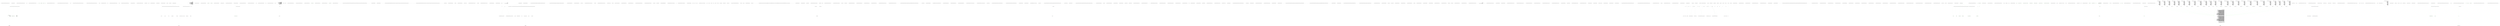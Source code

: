digraph  {
m1_9 [cluster="QuantConnect.Algorithm.Framework.Signals.ConstantSignalModel.Update(QuantConnect.Algorithm.Framework.QCAlgorithmFramework, QuantConnect.Data.Slice)", file="ConstantSignalModel.cs", label="Entry QuantConnect.Algorithm.Framework.Signals.ConstantSignalModel.Update(QuantConnect.Algorithm.Framework.QCAlgorithmFramework, QuantConnect.Data.Slice)", span="69-69"];
m1_10 [cluster="QuantConnect.Algorithm.Framework.Signals.ConstantSignalModel.Update(QuantConnect.Algorithm.Framework.QCAlgorithmFramework, QuantConnect.Data.Slice)", color=green, community=1, file="ConstantSignalModel.cs", label="return _securities.Select(security => new Signal(\r\n                security.Symbol,\r\n                _type,\r\n                _direction,\r\n                _percentChange,\r\n                _confidence,\r\n                _period\r\n            ));", prediction=0, span="71-78"];
m1_11 [cluster="QuantConnect.Algorithm.Framework.Signals.ConstantSignalModel.Update(QuantConnect.Algorithm.Framework.QCAlgorithmFramework, QuantConnect.Data.Slice)", file="ConstantSignalModel.cs", label="Exit QuantConnect.Algorithm.Framework.Signals.ConstantSignalModel.Update(QuantConnect.Algorithm.Framework.QCAlgorithmFramework, QuantConnect.Data.Slice)", span="69-69"];
m1_16 [cluster="Signal.cstr", file="ConstantSignalModel.cs", label="Entry Signal.cstr", span=""];
m1_2 [cluster="QuantConnect.Algorithm.Framework.Signals.ConstantSignalModel.ConstantSignalModel(SignalType, Direction, double?, double?, System.TimeSpan?)", file="ConstantSignalModel.cs", label="Entry QuantConnect.Algorithm.Framework.Signals.ConstantSignalModel.ConstantSignalModel(SignalType, Direction, double?, double?, System.TimeSpan?)", span="54-54"];
m1_3 [cluster="QuantConnect.Algorithm.Framework.Signals.ConstantSignalModel.ConstantSignalModel(SignalType, Direction, double?, double?, System.TimeSpan?)", color=green, community=0, file="ConstantSignalModel.cs", label="_type = type", prediction=1, span="56-56"];
m1_4 [cluster="QuantConnect.Algorithm.Framework.Signals.ConstantSignalModel.ConstantSignalModel(SignalType, Direction, double?, double?, System.TimeSpan?)", color=green, community=0, file="ConstantSignalModel.cs", label="_direction = direction", prediction=2, span="57-57"];
m1_5 [cluster="QuantConnect.Algorithm.Framework.Signals.ConstantSignalModel.ConstantSignalModel(SignalType, Direction, double?, double?, System.TimeSpan?)", color=green, community=0, file="ConstantSignalModel.cs", label="_percentChange = percentChange", prediction=3, span="58-58"];
m1_6 [cluster="QuantConnect.Algorithm.Framework.Signals.ConstantSignalModel.ConstantSignalModel(SignalType, Direction, double?, double?, System.TimeSpan?)", color=green, community=0, file="ConstantSignalModel.cs", label="_confidence = confidence", prediction=4, span="59-59"];
m1_7 [cluster="QuantConnect.Algorithm.Framework.Signals.ConstantSignalModel.ConstantSignalModel(SignalType, Direction, double?, double?, System.TimeSpan?)", color=green, community=0, file="ConstantSignalModel.cs", label="_period = period", prediction=5, span="60-60"];
m1_8 [cluster="QuantConnect.Algorithm.Framework.Signals.ConstantSignalModel.ConstantSignalModel(SignalType, Direction, double?, double?, System.TimeSpan?)", file="ConstantSignalModel.cs", label="Exit QuantConnect.Algorithm.Framework.Signals.ConstantSignalModel.ConstantSignalModel(SignalType, Direction, double?, double?, System.TimeSpan?)", span="54-54"];
m1_20 [cluster="QuantConnect.Algorithm.Framework.NotifiedSecurityChanged.UpdateCollection(System.Collections.Generic.ICollection<QuantConnect.Securities.Security>, QuantConnect.Data.UniverseSelection.SecurityChanges)", file="ConstantSignalModel.cs", label="Entry QuantConnect.Algorithm.Framework.NotifiedSecurityChanged.UpdateCollection(System.Collections.Generic.ICollection<QuantConnect.Securities.Security>, QuantConnect.Data.UniverseSelection.SecurityChanges)", span="31-31"];
m1_12 [cluster="Unk.Select", file="ConstantSignalModel.cs", label="Entry Unk.Select", span=""];
m1_17 [cluster="QuantConnect.Algorithm.Framework.Signals.ConstantSignalModel.OnSecuritiesChanged(QuantConnect.Algorithm.Framework.QCAlgorithmFramework, QuantConnect.Data.UniverseSelection.SecurityChanges)", file="ConstantSignalModel.cs", label="Entry QuantConnect.Algorithm.Framework.Signals.ConstantSignalModel.OnSecuritiesChanged(QuantConnect.Algorithm.Framework.QCAlgorithmFramework, QuantConnect.Data.UniverseSelection.SecurityChanges)", span="86-86"];
m1_18 [cluster="QuantConnect.Algorithm.Framework.Signals.ConstantSignalModel.OnSecuritiesChanged(QuantConnect.Algorithm.Framework.QCAlgorithmFramework, QuantConnect.Data.UniverseSelection.SecurityChanges)", color=green, community=0, file="ConstantSignalModel.cs", label="NotifiedSecurityChanged.UpdateCollection(_securities, changes)", prediction=0, span="88-88"];
m1_19 [cluster="QuantConnect.Algorithm.Framework.Signals.ConstantSignalModel.OnSecuritiesChanged(QuantConnect.Algorithm.Framework.QCAlgorithmFramework, QuantConnect.Data.UniverseSelection.SecurityChanges)", file="ConstantSignalModel.cs", label="Exit QuantConnect.Algorithm.Framework.Signals.ConstantSignalModel.OnSecuritiesChanged(QuantConnect.Algorithm.Framework.QCAlgorithmFramework, QuantConnect.Data.UniverseSelection.SecurityChanges)", span="86-86"];
m1_13 [cluster="lambda expression", file="ConstantSignalModel.cs", label="Entry lambda expression", span="71-78"];
m1_14 [cluster="lambda expression", color=green, community=1, file="ConstantSignalModel.cs", label="new Signal(\r\n                security.Symbol,\r\n                _type,\r\n                _direction,\r\n                _percentChange,\r\n                _confidence,\r\n                _period\r\n            )", prediction=0, span="71-78"];
m1_15 [cluster="lambda expression", file="ConstantSignalModel.cs", label="Exit lambda expression", span="71-78"];
m1_21 [file="ConstantSignalModel.cs", label="QuantConnect.Algorithm.Framework.Signals.ConstantSignalModel", span=""];
m14_40 [cluster="QuantConnect.Algorithm.QCAlgorithm.SetHoldings(QuantConnect.Symbol, decimal, bool, string)", file="PercentPortfolioTarget.cs", label="Entry QuantConnect.Algorithm.QCAlgorithm.SetHoldings(QuantConnect.Symbol, decimal, bool, string)", span="876-876"];
m14_26 [cluster="Unk.Take", file="PercentPortfolioTarget.cs", label="Entry Unk.Take", span=""];
m14_41 [cluster="QuantConnect.Algorithm.CSharp.EmaCrossUniverseSelectionAlgorithm.OnSecuritiesChanged(QuantConnect.Data.UniverseSelection.SecurityChanges)", file="PercentPortfolioTarget.cs", label="Entry QuantConnect.Algorithm.CSharp.EmaCrossUniverseSelectionAlgorithm.OnSecuritiesChanged(QuantConnect.Data.UniverseSelection.SecurityChanges)", span="121-121"];
m14_42 [cluster="QuantConnect.Algorithm.CSharp.EmaCrossUniverseSelectionAlgorithm.OnSecuritiesChanged(QuantConnect.Data.UniverseSelection.SecurityChanges)", file="PercentPortfolioTarget.cs", label="_changes = changes", span="123-123"];
m14_43 [cluster="QuantConnect.Algorithm.CSharp.EmaCrossUniverseSelectionAlgorithm.OnSecuritiesChanged(QuantConnect.Data.UniverseSelection.SecurityChanges)", file="PercentPortfolioTarget.cs", label="Exit QuantConnect.Algorithm.CSharp.EmaCrossUniverseSelectionAlgorithm.OnSecuritiesChanged(QuantConnect.Data.UniverseSelection.SecurityChanges)", span="121-121"];
m14_39 [cluster="QuantConnect.Algorithm.QCAlgorithm.Liquidate(QuantConnect.Symbol, string)", file="PercentPortfolioTarget.cs", label="Entry QuantConnect.Algorithm.QCAlgorithm.Liquidate(QuantConnect.Symbol, string)", span="760-760"];
m14_8 [cluster="QuantConnect.Indicators.IndicatorBase<QuantConnect.Indicators.IndicatorDataPoint>.Update(System.DateTime, decimal)", file="PercentPortfolioTarget.cs", label="Entry QuantConnect.Indicators.IndicatorBase<QuantConnect.Indicators.IndicatorDataPoint>.Update(System.DateTime, decimal)", span="36-36"];
m14_19 [cluster="QuantConnect.Algorithm.QCAlgorithm.SetCash(int)", file="PercentPortfolioTarget.cs", label="Entry QuantConnect.Algorithm.QCAlgorithm.SetCash(int)", span="1019-1019"];
m14_20 [cluster="Unk.AddUniverse", file="PercentPortfolioTarget.cs", label="Entry Unk.AddUniverse", span=""];
m14_4 [cluster="QuantConnect.Indicators.ExponentialMovingAverage.ExponentialMovingAverage(int)", file="PercentPortfolioTarget.cs", label="Entry QuantConnect.Indicators.ExponentialMovingAverage.ExponentialMovingAverage(int)", span="53-53"];
m14_18 [cluster="QuantConnect.Algorithm.QCAlgorithm.SetEndDate(int, int, int)", file="PercentPortfolioTarget.cs", label="Entry QuantConnect.Algorithm.QCAlgorithm.SetEndDate(int, int, int)", span="1095-1095"];
m14_9 [cluster="QuantConnect.Algorithm.CSharp.EmaCrossUniverseSelectionAlgorithm.Initialize()", file="PercentPortfolioTarget.cs", label="Entry QuantConnect.Algorithm.CSharp.EmaCrossUniverseSelectionAlgorithm.Initialize()", span="68-68"];
m14_10 [cluster="QuantConnect.Algorithm.CSharp.EmaCrossUniverseSelectionAlgorithm.Initialize()", file="PercentPortfolioTarget.cs", label="UniverseSettings.Leverage = 2.0m", span="70-70"];
m14_11 [cluster="QuantConnect.Algorithm.CSharp.EmaCrossUniverseSelectionAlgorithm.Initialize()", file="PercentPortfolioTarget.cs", label="UniverseSettings.Resolution = Resolution.Daily", span="71-71"];
m14_12 [cluster="QuantConnect.Algorithm.CSharp.EmaCrossUniverseSelectionAlgorithm.Initialize()", file="PercentPortfolioTarget.cs", label="SetStartDate(2010, 01, 01)", span="73-73"];
m14_13 [cluster="QuantConnect.Algorithm.CSharp.EmaCrossUniverseSelectionAlgorithm.Initialize()", file="PercentPortfolioTarget.cs", label="SetEndDate(2015, 01, 01)", span="74-74"];
m14_14 [cluster="QuantConnect.Algorithm.CSharp.EmaCrossUniverseSelectionAlgorithm.Initialize()", file="PercentPortfolioTarget.cs", label="SetCash(100*1000)", span="75-75"];
m14_15 [cluster="QuantConnect.Algorithm.CSharp.EmaCrossUniverseSelectionAlgorithm.Initialize()", file="PercentPortfolioTarget.cs", label="AddUniverse(coarse =>\r\n            {\r\n                return (from cf in coarse\r\n                        // grab th SelectionData instance for this symbol\r\n                        let avg = _averages.GetOrAdd(cf.Symbol, sym => new SelectionData())\r\n                        // Update returns true when the indicators are ready, so don't accept until they are\r\n                        where avg.Update(cf.EndTime, cf.Price)\r\n                        // only pick symbols who have their 50 day ema over their 100 day ema\r\n                        where avg.Fast > avg.Slow*(1 + Tolerance)\r\n                        // prefer symbols with a larger delta by percentage between the two averages\r\n                        orderby avg.ScaledDelta descending \r\n                        // we only need to return the symbol and return 'Count' symbols\r\n                        select cf.Symbol).Take(Count);\r\n            })", span="77-90"];
m14_16 [cluster="QuantConnect.Algorithm.CSharp.EmaCrossUniverseSelectionAlgorithm.Initialize()", file="PercentPortfolioTarget.cs", label="Exit QuantConnect.Algorithm.CSharp.EmaCrossUniverseSelectionAlgorithm.Initialize()", span="68-68"];
m14_0 [cluster="QuantConnect.Algorithm.CSharp.EmaCrossUniverseSelectionAlgorithm.SelectionData.SelectionData()", file="PercentPortfolioTarget.cs", label="Entry QuantConnect.Algorithm.CSharp.EmaCrossUniverseSelectionAlgorithm.SelectionData.SelectionData()", span="46-46"];
m14_1 [cluster="QuantConnect.Algorithm.CSharp.EmaCrossUniverseSelectionAlgorithm.SelectionData.SelectionData()", color=green, community=0, file="PercentPortfolioTarget.cs", label="Fast = new ExponentialMovingAverage(100)", prediction=8, span="48-48"];
m14_2 [cluster="QuantConnect.Algorithm.CSharp.EmaCrossUniverseSelectionAlgorithm.SelectionData.SelectionData()", color=green, community=0, file="PercentPortfolioTarget.cs", label="Slow = new ExponentialMovingAverage(300)", prediction=9, span="49-49"];
m14_3 [cluster="QuantConnect.Algorithm.CSharp.EmaCrossUniverseSelectionAlgorithm.SelectionData.SelectionData()", file="PercentPortfolioTarget.cs", label="Exit QuantConnect.Algorithm.CSharp.EmaCrossUniverseSelectionAlgorithm.SelectionData.SelectionData()", span="46-46"];
m14_17 [cluster="QuantConnect.Algorithm.QCAlgorithm.SetStartDate(int, int, int)", file="PercentPortfolioTarget.cs", label="Entry QuantConnect.Algorithm.QCAlgorithm.SetStartDate(int, int, int)", span="1070-1070"];
m14_5 [cluster="QuantConnect.Algorithm.CSharp.EmaCrossUniverseSelectionAlgorithm.SelectionData.Update(System.DateTime, decimal)", file="PercentPortfolioTarget.cs", label="Entry QuantConnect.Algorithm.CSharp.EmaCrossUniverseSelectionAlgorithm.SelectionData.Update(System.DateTime, decimal)", span="59-59"];
m14_6 [cluster="QuantConnect.Algorithm.CSharp.EmaCrossUniverseSelectionAlgorithm.SelectionData.Update(System.DateTime, decimal)", color=green, community=0, file="PercentPortfolioTarget.cs", label="return Fast.Update(time, value) && Slow.Update(time, value);", prediction=10, span="61-61"];
m14_7 [cluster="QuantConnect.Algorithm.CSharp.EmaCrossUniverseSelectionAlgorithm.SelectionData.Update(System.DateTime, decimal)", file="PercentPortfolioTarget.cs", label="Exit QuantConnect.Algorithm.CSharp.EmaCrossUniverseSelectionAlgorithm.SelectionData.Update(System.DateTime, decimal)", span="59-59"];
m14_30 [cluster="QuantConnect.Algorithm.CSharp.EmaCrossUniverseSelectionAlgorithm.OnData(QuantConnect.Data.Market.TradeBars)", file="PercentPortfolioTarget.cs", label="Entry QuantConnect.Algorithm.CSharp.EmaCrossUniverseSelectionAlgorithm.OnData(QuantConnect.Data.Market.TradeBars)", span="97-97"];
m14_31 [cluster="QuantConnect.Algorithm.CSharp.EmaCrossUniverseSelectionAlgorithm.OnData(QuantConnect.Data.Market.TradeBars)", file="PercentPortfolioTarget.cs", label="_changes == SecurityChanges.None", span="99-99"];
m14_33 [cluster="QuantConnect.Algorithm.CSharp.EmaCrossUniverseSelectionAlgorithm.OnData(QuantConnect.Data.Market.TradeBars)", file="PercentPortfolioTarget.cs", label="_changes.RemovedSecurities", span="102-102"];
m14_35 [cluster="QuantConnect.Algorithm.CSharp.EmaCrossUniverseSelectionAlgorithm.OnData(QuantConnect.Data.Market.TradeBars)", file="PercentPortfolioTarget.cs", label="Liquidate(security.Symbol)", span="106-106"];
m14_36 [cluster="QuantConnect.Algorithm.CSharp.EmaCrossUniverseSelectionAlgorithm.OnData(QuantConnect.Data.Market.TradeBars)", file="PercentPortfolioTarget.cs", label="_changes.AddedSecurities", span="111-111"];
m14_37 [cluster="QuantConnect.Algorithm.CSharp.EmaCrossUniverseSelectionAlgorithm.OnData(QuantConnect.Data.Market.TradeBars)", file="PercentPortfolioTarget.cs", label="SetHoldings(security.Symbol, TargetPercent)", span="113-113"];
m14_32 [cluster="QuantConnect.Algorithm.CSharp.EmaCrossUniverseSelectionAlgorithm.OnData(QuantConnect.Data.Market.TradeBars)", file="PercentPortfolioTarget.cs", label="return;", span="99-99"];
m14_34 [cluster="QuantConnect.Algorithm.CSharp.EmaCrossUniverseSelectionAlgorithm.OnData(QuantConnect.Data.Market.TradeBars)", file="PercentPortfolioTarget.cs", label="security.Invested", span="104-104"];
m14_38 [cluster="QuantConnect.Algorithm.CSharp.EmaCrossUniverseSelectionAlgorithm.OnData(QuantConnect.Data.Market.TradeBars)", file="PercentPortfolioTarget.cs", label="Exit QuantConnect.Algorithm.CSharp.EmaCrossUniverseSelectionAlgorithm.OnData(QuantConnect.Data.Market.TradeBars)", span="97-97"];
m14_25 [cluster="Unk.Update", file="PercentPortfolioTarget.cs", label="Entry Unk.Update", span=""];
m14_24 [cluster="System.Collections.Concurrent.ConcurrentDictionary<TKey, TValue>.GetOrAdd(TKey, System.Func<TKey, TValue>)", file="PercentPortfolioTarget.cs", label="Entry System.Collections.Concurrent.ConcurrentDictionary<TKey, TValue>.GetOrAdd(TKey, System.Func<TKey, TValue>)", span="0-0"];
m14_21 [cluster="lambda expression", file="PercentPortfolioTarget.cs", label="Entry lambda expression", span="77-90"];
m14_28 [cluster="lambda expression", file="PercentPortfolioTarget.cs", label="new SelectionData()", span="81-81"];
m14_27 [cluster="lambda expression", file="PercentPortfolioTarget.cs", label="Entry lambda expression", span="81-81"];
m14_29 [cluster="lambda expression", file="PercentPortfolioTarget.cs", label="Exit lambda expression", span="81-81"];
m14_22 [cluster="lambda expression", file="PercentPortfolioTarget.cs", label="return (from cf in coarse\r\n                        // grab th SelectionData instance for this symbol\r\n                        let avg = _averages.GetOrAdd(cf.Symbol, sym => new SelectionData())\r\n                        // Update returns true when the indicators are ready, so don't accept until they are\r\n                        where avg.Update(cf.EndTime, cf.Price)\r\n                        // only pick symbols who have their 50 day ema over their 100 day ema\r\n                        where avg.Fast > avg.Slow*(1 + Tolerance)\r\n                        // prefer symbols with a larger delta by percentage between the two averages\r\n                        orderby avg.ScaledDelta descending \r\n                        // we only need to return the symbol and return 'Count' symbols\r\n                        select cf.Symbol).Take(Count);", span="79-89"];
m14_23 [cluster="lambda expression", file="PercentPortfolioTarget.cs", label="Exit lambda expression", span="77-90"];
m14_44 [file="PercentPortfolioTarget.cs", label="QuantConnect.Algorithm.CSharp.EmaCrossUniverseSelectionAlgorithm.SelectionData", span=""];
m14_45 [file="PercentPortfolioTarget.cs", label="QuantConnect.Algorithm.CSharp.EmaCrossUniverseSelectionAlgorithm", span=""];
m15_3 [cluster="QuantConnect.Algorithm.Framework.Portfolio.PercentPortfolioTarget.PercentPortfolioTarget(QuantConnect.Symbol, decimal)", file="PortfolioTarget.cs", label="Entry QuantConnect.Algorithm.Framework.Portfolio.PercentPortfolioTarget.PercentPortfolioTarget(QuantConnect.Symbol, decimal)", span="39-39"];
m15_7 [cluster="QuantConnect.Algorithm.Framework.Portfolio.QuantityPortfolioTarget.QuantityPortfolioTarget(QuantConnect.Symbol, decimal)", file="PortfolioTarget.cs", label="Entry QuantConnect.Algorithm.Framework.Portfolio.QuantityPortfolioTarget.QuantityPortfolioTarget(QuantConnect.Symbol, decimal)", span="38-38"];
m15_0 [cluster="QuantConnect.Algorithm.Framework.Portfolio.PortfolioTarget.Percent(QuantConnect.Symbol, decimal)", file="PortfolioTarget.cs", label="Entry QuantConnect.Algorithm.Framework.Portfolio.PortfolioTarget.Percent(QuantConnect.Symbol, decimal)", span="28-28"];
m15_1 [cluster="QuantConnect.Algorithm.Framework.Portfolio.PortfolioTarget.Percent(QuantConnect.Symbol, decimal)", color=green, community=0, file="PortfolioTarget.cs", label="return new PercentPortfolioTarget(symbol, percent);", prediction=11, span="30-30"];
m15_2 [cluster="QuantConnect.Algorithm.Framework.Portfolio.PortfolioTarget.Percent(QuantConnect.Symbol, decimal)", file="PortfolioTarget.cs", label="Exit QuantConnect.Algorithm.Framework.Portfolio.PortfolioTarget.Percent(QuantConnect.Symbol, decimal)", span="28-28"];
m15_4 [cluster="QuantConnect.Algorithm.Framework.Portfolio.PortfolioTarget.Quantity(QuantConnect.Symbol, decimal)", file="PortfolioTarget.cs", label="Entry QuantConnect.Algorithm.Framework.Portfolio.PortfolioTarget.Quantity(QuantConnect.Symbol, decimal)", span="39-39"];
m15_5 [cluster="QuantConnect.Algorithm.Framework.Portfolio.PortfolioTarget.Quantity(QuantConnect.Symbol, decimal)", color=green, community=0, file="PortfolioTarget.cs", label="return new QuantityPortfolioTarget(symbol, quantity);", prediction=12, span="41-41"];
m15_6 [cluster="QuantConnect.Algorithm.Framework.Portfolio.PortfolioTarget.Quantity(QuantConnect.Symbol, decimal)", file="PortfolioTarget.cs", label="Exit QuantConnect.Algorithm.Framework.Portfolio.PortfolioTarget.Quantity(QuantConnect.Symbol, decimal)", span="39-39"];
m16_85 [cluster="QuantConnect.Data.Slice.Slice(System.DateTime, System.Collections.Generic.IEnumerable<QuantConnect.Data.BaseData>, QuantConnect.Data.Market.TradeBars, QuantConnect.Data.Market.QuoteBars, QuantConnect.Data.Market.Ticks, QuantConnect.Data.Market.OptionChains, QuantConnect.Data.Market.FuturesChains, QuantConnect.Data.Market.Splits, QuantConnect.Data.Market.Dividends, QuantConnect.Data.Market.Delistings, QuantConnect.Data.Market.SymbolChangedEvents, bool?)", file="QCAlgorithm.cs", label="Entry QuantConnect.Data.Slice.Slice(System.DateTime, System.Collections.Generic.IEnumerable<QuantConnect.Data.BaseData>, QuantConnect.Data.Market.TradeBars, QuantConnect.Data.Market.QuoteBars, QuantConnect.Data.Market.Ticks, QuantConnect.Data.Market.OptionChains, QuantConnect.Data.Market.FuturesChains, QuantConnect.Data.Market.Splits, QuantConnect.Data.Market.Dividends, QuantConnect.Data.Market.Delistings, QuantConnect.Data.Market.SymbolChangedEvents, bool?)", span="194-194"];
m16_119 [cluster="QuantConnect.Tests.Engine.AlgorithmManagerTests.MockDataFeed.Exit()", file="QCAlgorithm.cs", label="Entry QuantConnect.Tests.Engine.AlgorithmManagerTests.MockDataFeed.Exit()", span="175-175"];
m16_120 [cluster="QuantConnect.Tests.Engine.AlgorithmManagerTests.MockDataFeed.Exit()", file="QCAlgorithm.cs", label="Exit QuantConnect.Tests.Engine.AlgorithmManagerTests.MockDataFeed.Exit()", span="175-175"];
m16_173 [cluster="QuantConnect.Tests.Engine.AlgorithmManagerTests.NullResultHandler.SendFinalResult(QuantConnect.Packets.AlgorithmNodePacket, System.Collections.Generic.Dictionary<int, QuantConnect.Orders.Order>, System.Collections.Generic.Dictionary<System.DateTime, decimal>, System.Collections.Generic.Dictionary<string, QuantConnect.Holding>, QuantConnect.Securities.CashBook, QuantConnect.Statistics.StatisticsResults, System.Collections.Generic.Dictionary<string, string>)", file="QCAlgorithm.cs", label="Entry QuantConnect.Tests.Engine.AlgorithmManagerTests.NullResultHandler.SendFinalResult(QuantConnect.Packets.AlgorithmNodePacket, System.Collections.Generic.Dictionary<int, QuantConnect.Orders.Order>, System.Collections.Generic.Dictionary<System.DateTime, decimal>, System.Collections.Generic.Dictionary<string, QuantConnect.Holding>, QuantConnect.Securities.CashBook, QuantConnect.Statistics.StatisticsResults, System.Collections.Generic.Dictionary<string, string>)", span="308-308"];
m16_174 [cluster="QuantConnect.Tests.Engine.AlgorithmManagerTests.NullResultHandler.SendFinalResult(QuantConnect.Packets.AlgorithmNodePacket, System.Collections.Generic.Dictionary<int, QuantConnect.Orders.Order>, System.Collections.Generic.Dictionary<System.DateTime, decimal>, System.Collections.Generic.Dictionary<string, QuantConnect.Holding>, QuantConnect.Securities.CashBook, QuantConnect.Statistics.StatisticsResults, System.Collections.Generic.Dictionary<string, string>)", file="QCAlgorithm.cs", label="Exit QuantConnect.Tests.Engine.AlgorithmManagerTests.NullResultHandler.SendFinalResult(QuantConnect.Packets.AlgorithmNodePacket, System.Collections.Generic.Dictionary<int, QuantConnect.Orders.Order>, System.Collections.Generic.Dictionary<System.DateTime, decimal>, System.Collections.Generic.Dictionary<string, QuantConnect.Holding>, QuantConnect.Securities.CashBook, QuantConnect.Statistics.StatisticsResults, System.Collections.Generic.Dictionary<string, string>)", span="308-308"];
m16_82 [cluster="QuantConnect.Data.Market.Delistings.Delistings()", file="QCAlgorithm.cs", label="Entry QuantConnect.Data.Market.Delistings.Delistings()", span="28-28"];
m16_208 [cluster="QuantConnect.Tests.Engine.AlgorithmManagerTests.NullTransactionHandler.GetOrderById(int)", file="QCAlgorithm.cs", label="Entry QuantConnect.Tests.Engine.AlgorithmManagerTests.NullTransactionHandler.GetOrderById(int)", span="391-391"];
m16_209 [cluster="QuantConnect.Tests.Engine.AlgorithmManagerTests.NullTransactionHandler.GetOrderById(int)", file="QCAlgorithm.cs", label="throw new NotImplementedException();", span="393-393"];
m16_210 [cluster="QuantConnect.Tests.Engine.AlgorithmManagerTests.NullTransactionHandler.GetOrderById(int)", file="QCAlgorithm.cs", label="Exit QuantConnect.Tests.Engine.AlgorithmManagerTests.NullTransactionHandler.GetOrderById(int)", span="391-391"];
m16_52 [cluster="System.Collections.Generic.List<T>.GetEnumerator()", file="QCAlgorithm.cs", label="Entry System.Collections.Generic.List<T>.GetEnumerator()", span="0-0"];
m16_221 [cluster="QuantConnect.Tests.Engine.AlgorithmManagerTests.NullTransactionHandler.GetOrders(System.Func<QuantConnect.Orders.Order, bool>)", file="QCAlgorithm.cs", label="Entry QuantConnect.Tests.Engine.AlgorithmManagerTests.NullTransactionHandler.GetOrders(System.Func<QuantConnect.Orders.Order, bool>)", span="411-411"];
m16_222 [cluster="QuantConnect.Tests.Engine.AlgorithmManagerTests.NullTransactionHandler.GetOrders(System.Func<QuantConnect.Orders.Order, bool>)", file="QCAlgorithm.cs", label="throw new NotImplementedException();", span="413-413"];
m16_223 [cluster="QuantConnect.Tests.Engine.AlgorithmManagerTests.NullTransactionHandler.GetOrders(System.Func<QuantConnect.Orders.Order, bool>)", file="QCAlgorithm.cs", label="Exit QuantConnect.Tests.Engine.AlgorithmManagerTests.NullTransactionHandler.GetOrders(System.Func<QuantConnect.Orders.Order, bool>)", span="411-411"];
m16_39 [cluster="QuantConnect.Lean.Engine.Setup.BacktestingSetupHandler.BacktestingSetupHandler()", file="QCAlgorithm.cs", label="Entry QuantConnect.Lean.Engine.Setup.BacktestingSetupHandler.BacktestingSetupHandler()", span="106-106"];
m16_49 [cluster="QuantConnect.Tests.Engine.AlgorithmManagerTests.MockDataFeed.GetEnumerator()", file="QCAlgorithm.cs", label="Entry QuantConnect.Tests.Engine.AlgorithmManagerTests.MockDataFeed.GetEnumerator()", span="93-93"];
m16_50 [cluster="QuantConnect.Tests.Engine.AlgorithmManagerTests.MockDataFeed.GetEnumerator()", file="QCAlgorithm.cs", label="return _timeSlices.GetEnumerator();", span="95-95"];
m16_51 [cluster="QuantConnect.Tests.Engine.AlgorithmManagerTests.MockDataFeed.GetEnumerator()", file="QCAlgorithm.cs", label="Exit QuantConnect.Tests.Engine.AlgorithmManagerTests.MockDataFeed.GetEnumerator()", span="93-93"];
m16_133 [cluster="QuantConnect.Tests.Engine.AlgorithmManagerTests.NullLeanManager.Initialize(QuantConnect.Lean.Engine.LeanEngineSystemHandlers, QuantConnect.Lean.Engine.LeanEngineAlgorithmHandlers, QuantConnect.Packets.AlgorithmNodePacket, QuantConnect.Lean.Engine.AlgorithmManager)", file="QCAlgorithm.cs", label="Entry QuantConnect.Tests.Engine.AlgorithmManagerTests.NullLeanManager.Initialize(QuantConnect.Lean.Engine.LeanEngineSystemHandlers, QuantConnect.Lean.Engine.LeanEngineAlgorithmHandlers, QuantConnect.Packets.AlgorithmNodePacket, QuantConnect.Lean.Engine.AlgorithmManager)", span="211-211"];
m16_134 [cluster="QuantConnect.Tests.Engine.AlgorithmManagerTests.NullLeanManager.Initialize(QuantConnect.Lean.Engine.LeanEngineSystemHandlers, QuantConnect.Lean.Engine.LeanEngineAlgorithmHandlers, QuantConnect.Packets.AlgorithmNodePacket, QuantConnect.Lean.Engine.AlgorithmManager)", file="QCAlgorithm.cs", label="Exit QuantConnect.Tests.Engine.AlgorithmManagerTests.NullLeanManager.Initialize(QuantConnect.Lean.Engine.LeanEngineSystemHandlers, QuantConnect.Lean.Engine.LeanEngineAlgorithmHandlers, QuantConnect.Packets.AlgorithmNodePacket, QuantConnect.Lean.Engine.AlgorithmManager)", span="211-211"];
m16_202 [cluster="QuantConnect.Tests.Engine.AlgorithmManagerTests.NullRealTimeHandler.SetTime(System.DateTime)", file="QCAlgorithm.cs", label="Entry QuantConnect.Tests.Engine.AlgorithmManagerTests.NullRealTimeHandler.SetTime(System.DateTime)", span="375-375"];
m16_203 [cluster="QuantConnect.Tests.Engine.AlgorithmManagerTests.NullRealTimeHandler.SetTime(System.DateTime)", file="QCAlgorithm.cs", label="Exit QuantConnect.Tests.Engine.AlgorithmManagerTests.NullRealTimeHandler.SetTime(System.DateTime)", span="375-375"];
m16_100 [cluster="System.Collections.Generic.List<T>.Add(T)", file="QCAlgorithm.cs", label="Entry System.Collections.Generic.List<T>.Add(T)", span="0-0"];
m16_215 [cluster="QuantConnect.Tests.Engine.AlgorithmManagerTests.NullTransactionHandler.GetOrderTickets(System.Func<QuantConnect.Orders.OrderTicket, bool>)", file="QCAlgorithm.cs", label="Entry QuantConnect.Tests.Engine.AlgorithmManagerTests.NullTransactionHandler.GetOrderTickets(System.Func<QuantConnect.Orders.OrderTicket, bool>)", span="401-401"];
m16_216 [cluster="QuantConnect.Tests.Engine.AlgorithmManagerTests.NullTransactionHandler.GetOrderTickets(System.Func<QuantConnect.Orders.OrderTicket, bool>)", file="QCAlgorithm.cs", label="throw new NotImplementedException();", span="403-403"];
m16_217 [cluster="QuantConnect.Tests.Engine.AlgorithmManagerTests.NullTransactionHandler.GetOrderTickets(System.Func<QuantConnect.Orders.OrderTicket, bool>)", file="QCAlgorithm.cs", label="Exit QuantConnect.Tests.Engine.AlgorithmManagerTests.NullTransactionHandler.GetOrderTickets(System.Func<QuantConnect.Orders.OrderTicket, bool>)", span="401-401"];
m16_102 [cluster="System.Collections.Generic.IEnumerable<TSource>.First<TSource>()", file="QCAlgorithm.cs", label="Entry System.Collections.Generic.IEnumerable<TSource>.First<TSource>()", span="0-0"];
m16_38 [cluster="QuantConnect.Api.Api.Api()", file="QCAlgorithm.cs", label="Entry QuantConnect.Api.Api.Api()", span="30-30"];
m16_104 [cluster="System.Collections.Generic.List<T>.AddRange(System.Collections.Generic.IEnumerable<T>)", file="QCAlgorithm.cs", label="Entry System.Collections.Generic.List<T>.AddRange(System.Collections.Generic.IEnumerable<T>)", span="0-0"];
m16_125 [cluster="QuantConnect.Tests.Engine.AlgorithmManagerTests.NullAlphaHandler.ProcessSynchronousEvents()", file="QCAlgorithm.cs", label="Entry QuantConnect.Tests.Engine.AlgorithmManagerTests.NullAlphaHandler.ProcessSynchronousEvents()", span="192-192"];
m16_126 [cluster="QuantConnect.Tests.Engine.AlgorithmManagerTests.NullAlphaHandler.ProcessSynchronousEvents()", file="QCAlgorithm.cs", label="Exit QuantConnect.Tests.Engine.AlgorithmManagerTests.NullAlphaHandler.ProcessSynchronousEvents()", span="192-192"];
m16_123 [cluster="QuantConnect.Tests.Engine.AlgorithmManagerTests.NullAlphaHandler.OnAfterAlgorithmInitialized(QuantConnect.Interfaces.IAlgorithm)", file="QCAlgorithm.cs", label="Entry QuantConnect.Tests.Engine.AlgorithmManagerTests.NullAlphaHandler.OnAfterAlgorithmInitialized(QuantConnect.Interfaces.IAlgorithm)", span="188-188"];
m16_124 [cluster="QuantConnect.Tests.Engine.AlgorithmManagerTests.NullAlphaHandler.OnAfterAlgorithmInitialized(QuantConnect.Interfaces.IAlgorithm)", file="QCAlgorithm.cs", label="Exit QuantConnect.Tests.Engine.AlgorithmManagerTests.NullAlphaHandler.OnAfterAlgorithmInitialized(QuantConnect.Interfaces.IAlgorithm)", span="188-188"];
m16_80 [cluster="QuantConnect.Data.Market.Splits.Splits()", file="QCAlgorithm.cs", label="Entry QuantConnect.Data.Market.Splits.Splits()", span="28-28"];
m16_75 [cluster="QuantConnect.Data.Market.TradeBars.TradeBars()", file="QCAlgorithm.cs", label="Entry QuantConnect.Data.Market.TradeBars.TradeBars()", span="27-27"];
m16_31 [cluster="QuantConnect.Lean.Engine.RealTime.BacktestingRealTimeHandler.BacktestingRealTimeHandler()", file="QCAlgorithm.cs", label="Entry QuantConnect.Lean.Engine.RealTime.BacktestingRealTimeHandler.BacktestingRealTimeHandler()", span="32-32"];
m16_189 [cluster="QuantConnect.Tests.Engine.AlgorithmManagerTests.NullResultHandler.SaveLogs(string, System.Collections.Generic.IEnumerable<string>)", file="QCAlgorithm.cs", label="Entry QuantConnect.Tests.Engine.AlgorithmManagerTests.NullResultHandler.SaveLogs(string, System.Collections.Generic.IEnumerable<string>)", span="346-346"];
m16_190 [cluster="QuantConnect.Tests.Engine.AlgorithmManagerTests.NullResultHandler.SaveLogs(string, System.Collections.Generic.IEnumerable<string>)", file="QCAlgorithm.cs", label="return id;", span="348-348"];
m16_191 [cluster="QuantConnect.Tests.Engine.AlgorithmManagerTests.NullResultHandler.SaveLogs(string, System.Collections.Generic.IEnumerable<string>)", file="QCAlgorithm.cs", label="Exit QuantConnect.Tests.Engine.AlgorithmManagerTests.NullResultHandler.SaveLogs(string, System.Collections.Generic.IEnumerable<string>)", span="346-346"];
m16_56 [cluster="QuantConnect.Tests.Engine.AlgorithmManagerTests.MockDataFeed.GetTimeSlices()", file="QCAlgorithm.cs", label="Entry QuantConnect.Tests.Engine.AlgorithmManagerTests.MockDataFeed.GetTimeSlices()", span="103-103"];
m16_57 [cluster="QuantConnect.Tests.Engine.AlgorithmManagerTests.MockDataFeed.GetTimeSlices()", file="QCAlgorithm.cs", label="var bars = new TradeBars()", span="105-105"];
m16_71 [cluster="QuantConnect.Tests.Engine.AlgorithmManagerTests.MockDataFeed.GetTimeSlices()", file="QCAlgorithm.cs", label="yield return timeSlice;", span="121-121"];
m16_58 [cluster="QuantConnect.Tests.Engine.AlgorithmManagerTests.MockDataFeed.GetTimeSlices()", file="QCAlgorithm.cs", label="var quotes = new QuoteBars()", span="106-106"];
m16_69 [cluster="QuantConnect.Tests.Engine.AlgorithmManagerTests.MockDataFeed.GetTimeSlices()", file="QCAlgorithm.cs", label="var slice = new Slice(default(DateTime), _data, bars, quotes, ticks, options, futures, splits, dividends, delistings, symbolChanges)", span="119-119"];
m16_59 [cluster="QuantConnect.Tests.Engine.AlgorithmManagerTests.MockDataFeed.GetTimeSlices()", file="QCAlgorithm.cs", label="var ticks = new Ticks()", span="107-107"];
m16_60 [cluster="QuantConnect.Tests.Engine.AlgorithmManagerTests.MockDataFeed.GetTimeSlices()", file="QCAlgorithm.cs", label="var options = new OptionChains()", span="108-108"];
m16_61 [cluster="QuantConnect.Tests.Engine.AlgorithmManagerTests.MockDataFeed.GetTimeSlices()", file="QCAlgorithm.cs", label="var futures = new FuturesChains()", span="109-109"];
m16_62 [cluster="QuantConnect.Tests.Engine.AlgorithmManagerTests.MockDataFeed.GetTimeSlices()", file="QCAlgorithm.cs", label="var splits = new Splits()", span="110-110"];
m16_63 [cluster="QuantConnect.Tests.Engine.AlgorithmManagerTests.MockDataFeed.GetTimeSlices()", file="QCAlgorithm.cs", label="var dividends = new Dividends()", span="111-111"];
m16_64 [cluster="QuantConnect.Tests.Engine.AlgorithmManagerTests.MockDataFeed.GetTimeSlices()", file="QCAlgorithm.cs", label="var delistings = new Delistings()", span="112-112"];
m16_65 [cluster="QuantConnect.Tests.Engine.AlgorithmManagerTests.MockDataFeed.GetTimeSlices()", file="QCAlgorithm.cs", label="var symbolChanges = new SymbolChangedEvents()", span="113-113"];
m16_66 [cluster="QuantConnect.Tests.Engine.AlgorithmManagerTests.MockDataFeed.GetTimeSlices()", file="QCAlgorithm.cs", label="var dataFeedPackets = new List<DataFeedPacket>()", span="114-114"];
m16_67 [cluster="QuantConnect.Tests.Engine.AlgorithmManagerTests.MockDataFeed.GetTimeSlices()", file="QCAlgorithm.cs", label="var customData = new List<UpdateData<Security>>()", span="115-115"];
m16_70 [cluster="QuantConnect.Tests.Engine.AlgorithmManagerTests.MockDataFeed.GetTimeSlices()", file="QCAlgorithm.cs", label="var timeSlice = new TimeSlice(_frontierUtc, _data.Count, slice, dataFeedPackets, securitiesUpdateData, _consolidatorUpdateData, customData, changes)", span="120-120"];
m16_68 [cluster="QuantConnect.Tests.Engine.AlgorithmManagerTests.MockDataFeed.GetTimeSlices()", file="QCAlgorithm.cs", label="var changes = SecurityChanges.None", span="116-116"];
m16_72 [cluster="QuantConnect.Tests.Engine.AlgorithmManagerTests.MockDataFeed.GetTimeSlices()", file="QCAlgorithm.cs", label="_frontierUtc += FrontierStepSize", span="122-122"];
m16_73 [cluster="QuantConnect.Tests.Engine.AlgorithmManagerTests.MockDataFeed.GetTimeSlices()", file="QCAlgorithm.cs", label="_frontierUtc <= _endTimeUtc", span="124-124"];
m16_74 [cluster="QuantConnect.Tests.Engine.AlgorithmManagerTests.MockDataFeed.GetTimeSlices()", file="QCAlgorithm.cs", label="Exit QuantConnect.Tests.Engine.AlgorithmManagerTests.MockDataFeed.GetTimeSlices()", span="103-103"];
m16_84 [cluster="System.Collections.Generic.List<T>.List()", file="QCAlgorithm.cs", label="Entry System.Collections.Generic.List<T>.List()", span="0-0"];
m16_86 [cluster="QuantConnect.Lean.Engine.DataFeeds.TimeSlice.TimeSlice(System.DateTime, int, QuantConnect.Data.Slice, System.Collections.Generic.List<QuantConnect.Lean.Engine.DataFeeds.DataFeedPacket>, System.Collections.Generic.List<QuantConnect.Lean.Engine.DataFeeds.UpdateData<QuantConnect.Securities.Security>>, System.Collections.Generic.List<QuantConnect.Lean.Engine.DataFeeds.UpdateData<QuantConnect.Data.SubscriptionDataConfig>>, System.Collections.Generic.List<QuantConnect.Lean.Engine.DataFeeds.UpdateData<QuantConnect.Securities.Security>>, QuantConnect.Data.UniverseSelection.SecurityChanges)", file="QCAlgorithm.cs", label="Entry QuantConnect.Lean.Engine.DataFeeds.TimeSlice.TimeSlice(System.DateTime, int, QuantConnect.Data.Slice, System.Collections.Generic.List<QuantConnect.Lean.Engine.DataFeeds.DataFeedPacket>, System.Collections.Generic.List<QuantConnect.Lean.Engine.DataFeeds.UpdateData<QuantConnect.Securities.Security>>, System.Collections.Generic.List<QuantConnect.Lean.Engine.DataFeeds.UpdateData<QuantConnect.Data.SubscriptionDataConfig>>, System.Collections.Generic.List<QuantConnect.Lean.Engine.DataFeeds.UpdateData<QuantConnect.Securities.Security>>, QuantConnect.Data.UniverseSelection.SecurityChanges)", span="75-75"];
m16_141 [cluster="QuantConnect.Tests.Engine.AlgorithmManagerTests.NullResultHandler.Run()", file="QCAlgorithm.cs", label="Entry QuantConnect.Tests.Engine.AlgorithmManagerTests.NullResultHandler.Run()", span="244-244"];
m16_142 [cluster="QuantConnect.Tests.Engine.AlgorithmManagerTests.NullResultHandler.Run()", file="QCAlgorithm.cs", label="Exit QuantConnect.Tests.Engine.AlgorithmManagerTests.NullResultHandler.Run()", span="244-244"];
m16_37 [cluster="QuantConnect.Messaging.Messaging.Messaging()", file="QCAlgorithm.cs", label="Entry QuantConnect.Messaging.Messaging.Messaging()", span="29-29"];
m16_114 [cluster="lambda expression", file="QCAlgorithm.cs", label="Entry lambda expression", span="167-167"];
m16_115 [cluster="lambda expression", file="QCAlgorithm.cs", label="d.Symbol == configuration.Symbol", span="167-167"];
m16_116 [cluster="lambda expression", file="QCAlgorithm.cs", label="Exit lambda expression", span="167-167"];
m16_175 [cluster="QuantConnect.Tests.Engine.AlgorithmManagerTests.NullResultHandler.SendStatusUpdate(QuantConnect.AlgorithmStatus, string)", file="QCAlgorithm.cs", label="Entry QuantConnect.Tests.Engine.AlgorithmManagerTests.NullResultHandler.SendStatusUpdate(QuantConnect.AlgorithmStatus, string)", span="318-318"];
m16_176 [cluster="QuantConnect.Tests.Engine.AlgorithmManagerTests.NullResultHandler.SendStatusUpdate(QuantConnect.AlgorithmStatus, string)", file="QCAlgorithm.cs", label="Exit QuantConnect.Tests.Engine.AlgorithmManagerTests.NullResultHandler.SendStatusUpdate(QuantConnect.AlgorithmStatus, string)", span="318-318"];
m16_48 [cluster="System.Diagnostics.Stopwatch.Stop()", file="QCAlgorithm.cs", label="Entry System.Diagnostics.Stopwatch.Stop()", span="0-0"];
m16_81 [cluster="QuantConnect.Data.Market.Dividends.Dividends()", file="QCAlgorithm.cs", label="Entry QuantConnect.Data.Market.Dividends.Dividends()", span="28-28"];
m16_157 [cluster="QuantConnect.Tests.Engine.AlgorithmManagerTests.NullResultHandler.SampleEquity(System.DateTime, decimal)", file="QCAlgorithm.cs", label="Entry QuantConnect.Tests.Engine.AlgorithmManagerTests.NullResultHandler.SampleEquity(System.DateTime, decimal)", span="276-276"];
m16_158 [cluster="QuantConnect.Tests.Engine.AlgorithmManagerTests.NullResultHandler.SampleEquity(System.DateTime, decimal)", file="QCAlgorithm.cs", label="Exit QuantConnect.Tests.Engine.AlgorithmManagerTests.NullResultHandler.SampleEquity(System.DateTime, decimal)", span="276-276"];
m16_187 [cluster="QuantConnect.Tests.Engine.AlgorithmManagerTests.NullResultHandler.ProcessSynchronousEvents(bool)", file="QCAlgorithm.cs", label="Entry QuantConnect.Tests.Engine.AlgorithmManagerTests.NullResultHandler.ProcessSynchronousEvents(bool)", span="342-342"];
m16_188 [cluster="QuantConnect.Tests.Engine.AlgorithmManagerTests.NullResultHandler.ProcessSynchronousEvents(bool)", file="QCAlgorithm.cs", label="Exit QuantConnect.Tests.Engine.AlgorithmManagerTests.NullResultHandler.ProcessSynchronousEvents(bool)", span="342-342"];
m16_147 [cluster="QuantConnect.Tests.Engine.AlgorithmManagerTests.NullResultHandler.SecurityType(System.Collections.Generic.List<QuantConnect.SecurityType>)", file="QCAlgorithm.cs", label="Entry QuantConnect.Tests.Engine.AlgorithmManagerTests.NullResultHandler.SecurityType(System.Collections.Generic.List<QuantConnect.SecurityType>)", span="256-256"];
m16_148 [cluster="QuantConnect.Tests.Engine.AlgorithmManagerTests.NullResultHandler.SecurityType(System.Collections.Generic.List<QuantConnect.SecurityType>)", file="QCAlgorithm.cs", label="Exit QuantConnect.Tests.Engine.AlgorithmManagerTests.NullResultHandler.SecurityType(System.Collections.Generic.List<QuantConnect.SecurityType>)", span="256-256"];
m16_40 [cluster="QuantConnect.Lean.Engine.Results.BacktestingResultHandler.Initialize(QuantConnect.Packets.AlgorithmNodePacket, QuantConnect.Interfaces.IMessagingHandler, QuantConnect.Interfaces.IApi, QuantConnect.Lean.Engine.DataFeeds.IDataFeed, QuantConnect.Lean.Engine.Setup.ISetupHandler, QuantConnect.Lean.Engine.TransactionHandlers.ITransactionHandler)", file="QCAlgorithm.cs", label="Entry QuantConnect.Lean.Engine.Results.BacktestingResultHandler.Initialize(QuantConnect.Packets.AlgorithmNodePacket, QuantConnect.Interfaces.IMessagingHandler, QuantConnect.Interfaces.IApi, QuantConnect.Lean.Engine.DataFeeds.IDataFeed, QuantConnect.Lean.Engine.Setup.ISetupHandler, QuantConnect.Lean.Engine.TransactionHandlers.ITransactionHandler)", span="209-209"];
m16_76 [cluster="QuantConnect.Data.Market.QuoteBars.QuoteBars()", file="QCAlgorithm.cs", label="Entry QuantConnect.Data.Market.QuoteBars.QuoteBars()", span="27-27"];
m16_33 [cluster="QuantConnect.Tests.Engine.AlgorithmManagerTests.NullAlphaHandler.NullAlphaHandler()", file="QCAlgorithm.cs", label="Entry QuantConnect.Tests.Engine.AlgorithmManagerTests.NullAlphaHandler.NullAlphaHandler()", span="180-180"];
m16_101 [cluster="QuantConnect.Lean.Engine.DataFeeds.UpdateData<T>.UpdateData(T, System.Type, System.Collections.Generic.IReadOnlyList<QuantConnect.Data.BaseData>)", file="QCAlgorithm.cs", label="Entry QuantConnect.Lean.Engine.DataFeeds.UpdateData<T>.UpdateData(T, System.Type, System.Collections.Generic.IReadOnlyList<QuantConnect.Data.BaseData>)", span="49-49"];
m16_204 [cluster="QuantConnect.Tests.Engine.AlgorithmManagerTests.NullRealTimeHandler.ScanPastEvents(System.DateTime)", file="QCAlgorithm.cs", label="Entry QuantConnect.Tests.Engine.AlgorithmManagerTests.NullRealTimeHandler.ScanPastEvents(System.DateTime)", span="379-379"];
m16_205 [cluster="QuantConnect.Tests.Engine.AlgorithmManagerTests.NullRealTimeHandler.ScanPastEvents(System.DateTime)", file="QCAlgorithm.cs", label="Exit QuantConnect.Tests.Engine.AlgorithmManagerTests.NullRealTimeHandler.ScanPastEvents(System.DateTime)", span="379-379"];
m16_29 [cluster="QuantConnect.Lean.Engine.TransactionHandlers.BacktestingTransactionHandler.BacktestingTransactionHandler()", file="QCAlgorithm.cs", label="Entry QuantConnect.Lean.Engine.TransactionHandlers.BacktestingTransactionHandler.BacktestingTransactionHandler()", span="25-25"];
m16_155 [cluster="QuantConnect.Tests.Engine.AlgorithmManagerTests.NullResultHandler.Sample(string, string, int, QuantConnect.SeriesType, System.DateTime, decimal, string)", file="QCAlgorithm.cs", label="Entry QuantConnect.Tests.Engine.AlgorithmManagerTests.NullResultHandler.Sample(string, string, int, QuantConnect.SeriesType, System.DateTime, decimal, string)", span="272-272"];
m16_156 [cluster="QuantConnect.Tests.Engine.AlgorithmManagerTests.NullResultHandler.Sample(string, string, int, QuantConnect.SeriesType, System.DateTime, decimal, string)", file="QCAlgorithm.cs", label="Exit QuantConnect.Tests.Engine.AlgorithmManagerTests.NullResultHandler.Sample(string, string, int, QuantConnect.SeriesType, System.DateTime, decimal, string)", span="272-272"];
m16_97 [cluster="System.DateTime.ConvertToUtc(DateTimeZone, bool)", file="QCAlgorithm.cs", label="Entry System.DateTime.ConvertToUtc(DateTimeZone, bool)", span="618-618"];
m16_227 [cluster="QuantConnect.Tests.Engine.AlgorithmManagerTests.NullTransactionHandler.Initialize(QuantConnect.Interfaces.IAlgorithm, QuantConnect.Interfaces.IBrokerage, QuantConnect.Lean.Engine.Results.IResultHandler)", file="QCAlgorithm.cs", label="Entry QuantConnect.Tests.Engine.AlgorithmManagerTests.NullTransactionHandler.Initialize(QuantConnect.Interfaces.IAlgorithm, QuantConnect.Interfaces.IBrokerage, QuantConnect.Lean.Engine.Results.IResultHandler)", span="424-424"];
m16_228 [cluster="QuantConnect.Tests.Engine.AlgorithmManagerTests.NullTransactionHandler.Initialize(QuantConnect.Interfaces.IAlgorithm, QuantConnect.Interfaces.IBrokerage, QuantConnect.Lean.Engine.Results.IResultHandler)", file="QCAlgorithm.cs", label="Exit QuantConnect.Tests.Engine.AlgorithmManagerTests.NullTransactionHandler.Initialize(QuantConnect.Interfaces.IAlgorithm, QuantConnect.Interfaces.IBrokerage, QuantConnect.Lean.Engine.Results.IResultHandler)", span="424-424"];
m16_183 [cluster="QuantConnect.Tests.Engine.AlgorithmManagerTests.NullResultHandler.Exit()", file="QCAlgorithm.cs", label="Entry QuantConnect.Tests.Engine.AlgorithmManagerTests.NullResultHandler.Exit()", span="334-334"];
m16_184 [cluster="QuantConnect.Tests.Engine.AlgorithmManagerTests.NullResultHandler.Exit()", file="QCAlgorithm.cs", label="Exit QuantConnect.Tests.Engine.AlgorithmManagerTests.NullResultHandler.Exit()", span="334-334"];
m16_26 [cluster="QuantConnect.Packets.BacktestNodePacket.BacktestNodePacket(int, int, string, byte[], decimal, string, QuantConnect.UserPlan)", file="QCAlgorithm.cs", label="Entry QuantConnect.Packets.BacktestNodePacket.BacktestNodePacket(int, int, string, byte[], decimal, string, QuantConnect.UserPlan)", span="81-81"];
m16_45 [cluster="QuantConnect.Logging.Log.Trace(string, bool)", file="QCAlgorithm.cs", label="Entry QuantConnect.Logging.Log.Trace(string, bool)", span="106-106"];
m16_44 [cluster="QuantConnect.Tests.Engine.AlgorithmManagerTests.MockDataFeed.Initialize(QuantConnect.Interfaces.IAlgorithm, QuantConnect.Packets.AlgorithmNodePacket, QuantConnect.Lean.Engine.Results.IResultHandler, QuantConnect.Interfaces.IMapFileProvider, QuantConnect.Interfaces.IFactorFileProvider, QuantConnect.Interfaces.IDataProvider)", file="QCAlgorithm.cs", label="Entry QuantConnect.Tests.Engine.AlgorithmManagerTests.MockDataFeed.Initialize(QuantConnect.Interfaces.IAlgorithm, QuantConnect.Packets.AlgorithmNodePacket, QuantConnect.Lean.Engine.Results.IResultHandler, QuantConnect.Interfaces.IMapFileProvider, QuantConnect.Interfaces.IFactorFileProvider, QuantConnect.Interfaces.IDataProvider)", span="130-130"];
m16_87 [cluster="QuantConnect.Tests.Engine.AlgorithmManagerTests.MockDataFeed.Initialize(QuantConnect.Interfaces.IAlgorithm, QuantConnect.Packets.AlgorithmNodePacket, QuantConnect.Lean.Engine.Results.IResultHandler, QuantConnect.Interfaces.IMapFileProvider, QuantConnect.Interfaces.IFactorFileProvider, QuantConnect.Interfaces.IDataProvider)", file="QCAlgorithm.cs", label="_frontierUtc = algorithm.StartDate.ConvertToUtc(algorithm.TimeZone)", span="137-137"];
m16_88 [cluster="QuantConnect.Tests.Engine.AlgorithmManagerTests.MockDataFeed.Initialize(QuantConnect.Interfaces.IAlgorithm, QuantConnect.Packets.AlgorithmNodePacket, QuantConnect.Lean.Engine.Results.IResultHandler, QuantConnect.Interfaces.IMapFileProvider, QuantConnect.Interfaces.IFactorFileProvider, QuantConnect.Interfaces.IDataProvider)", file="QCAlgorithm.cs", label="_endTimeUtc = algorithm.EndDate.ConvertToUtc(algorithm.TimeZone)", span="138-138"];
m16_89 [cluster="QuantConnect.Tests.Engine.AlgorithmManagerTests.MockDataFeed.Initialize(QuantConnect.Interfaces.IAlgorithm, QuantConnect.Packets.AlgorithmNodePacket, QuantConnect.Lean.Engine.Results.IResultHandler, QuantConnect.Interfaces.IMapFileProvider, QuantConnect.Interfaces.IFactorFileProvider, QuantConnect.Interfaces.IDataProvider)", file="QCAlgorithm.cs", label="algorithm.Securities", span="139-139"];
m16_90 [cluster="QuantConnect.Tests.Engine.AlgorithmManagerTests.MockDataFeed.Initialize(QuantConnect.Interfaces.IAlgorithm, QuantConnect.Packets.AlgorithmNodePacket, QuantConnect.Lean.Engine.Results.IResultHandler, QuantConnect.Interfaces.IMapFileProvider, QuantConnect.Interfaces.IFactorFileProvider, QuantConnect.Interfaces.IDataProvider)", file="QCAlgorithm.cs", label="var security = kvp.Value", span="141-141"];
m16_95 [cluster="QuantConnect.Tests.Engine.AlgorithmManagerTests.MockDataFeed.Initialize(QuantConnect.Interfaces.IAlgorithm, QuantConnect.Packets.AlgorithmNodePacket, QuantConnect.Lean.Engine.Results.IResultHandler, QuantConnect.Interfaces.IMapFileProvider, QuantConnect.Interfaces.IFactorFileProvider, QuantConnect.Interfaces.IDataProvider)", file="QCAlgorithm.cs", label="_timeSlices.AddRange(GetTimeSlices().Take(int.MaxValue/1000))", span="152-152"];
m16_91 [cluster="QuantConnect.Tests.Engine.AlgorithmManagerTests.MockDataFeed.Initialize(QuantConnect.Interfaces.IAlgorithm, QuantConnect.Packets.AlgorithmNodePacket, QuantConnect.Lean.Engine.Results.IResultHandler, QuantConnect.Interfaces.IMapFileProvider, QuantConnect.Interfaces.IFactorFileProvider, QuantConnect.Interfaces.IDataProvider)", file="QCAlgorithm.cs", label="var tick = new Tick\r\n                    {\r\n                        Symbol = security.Symbol,\r\n                        EndTime = _frontierUtc.ConvertFromUtc(security.Exchange.TimeZone)\r\n                    }", span="142-146"];
m16_93 [cluster="QuantConnect.Tests.Engine.AlgorithmManagerTests.MockDataFeed.Initialize(QuantConnect.Interfaces.IAlgorithm, QuantConnect.Packets.AlgorithmNodePacket, QuantConnect.Lean.Engine.Results.IResultHandler, QuantConnect.Interfaces.IMapFileProvider, QuantConnect.Interfaces.IFactorFileProvider, QuantConnect.Interfaces.IDataProvider)", file="QCAlgorithm.cs", label="securitiesUpdateData.Add(new UpdateData<Security>(security, typeof(Tick), new BaseData[]{tick}))", span="148-148"];
m16_94 [cluster="QuantConnect.Tests.Engine.AlgorithmManagerTests.MockDataFeed.Initialize(QuantConnect.Interfaces.IAlgorithm, QuantConnect.Packets.AlgorithmNodePacket, QuantConnect.Lean.Engine.Results.IResultHandler, QuantConnect.Interfaces.IMapFileProvider, QuantConnect.Interfaces.IFactorFileProvider, QuantConnect.Interfaces.IDataProvider)", file="QCAlgorithm.cs", label="_consolidatorUpdateData.Add(new UpdateData<SubscriptionDataConfig>(security.Subscriptions.First(), typeof(Tick), new BaseData[]{tick}))", span="149-149"];
m16_92 [cluster="QuantConnect.Tests.Engine.AlgorithmManagerTests.MockDataFeed.Initialize(QuantConnect.Interfaces.IAlgorithm, QuantConnect.Packets.AlgorithmNodePacket, QuantConnect.Lean.Engine.Results.IResultHandler, QuantConnect.Interfaces.IMapFileProvider, QuantConnect.Interfaces.IFactorFileProvider, QuantConnect.Interfaces.IDataProvider)", file="QCAlgorithm.cs", label="_data.Add(tick)", span="147-147"];
m16_96 [cluster="QuantConnect.Tests.Engine.AlgorithmManagerTests.MockDataFeed.Initialize(QuantConnect.Interfaces.IAlgorithm, QuantConnect.Packets.AlgorithmNodePacket, QuantConnect.Lean.Engine.Results.IResultHandler, QuantConnect.Interfaces.IMapFileProvider, QuantConnect.Interfaces.IFactorFileProvider, QuantConnect.Interfaces.IDataProvider)", file="QCAlgorithm.cs", label="Exit QuantConnect.Tests.Engine.AlgorithmManagerTests.MockDataFeed.Initialize(QuantConnect.Interfaces.IAlgorithm, QuantConnect.Packets.AlgorithmNodePacket, QuantConnect.Lean.Engine.Results.IResultHandler, QuantConnect.Interfaces.IMapFileProvider, QuantConnect.Interfaces.IFactorFileProvider, QuantConnect.Interfaces.IDataProvider)", span="130-130"];
m16_212 [cluster="QuantConnect.Tests.Engine.AlgorithmManagerTests.NullTransactionHandler.GetOrderByBrokerageId(string)", file="QCAlgorithm.cs", label="Entry QuantConnect.Tests.Engine.AlgorithmManagerTests.NullTransactionHandler.GetOrderByBrokerageId(string)", span="396-396"];
m16_213 [cluster="QuantConnect.Tests.Engine.AlgorithmManagerTests.NullTransactionHandler.GetOrderByBrokerageId(string)", file="QCAlgorithm.cs", label="throw new NotImplementedException();", span="398-398"];
m16_214 [cluster="QuantConnect.Tests.Engine.AlgorithmManagerTests.NullTransactionHandler.GetOrderByBrokerageId(string)", file="QCAlgorithm.cs", label="Exit QuantConnect.Tests.Engine.AlgorithmManagerTests.NullTransactionHandler.GetOrderByBrokerageId(string)", span="396-396"];
m16_137 [cluster="QuantConnect.Tests.Engine.AlgorithmManagerTests.NullLeanManager.Update()", file="QCAlgorithm.cs", label="Entry QuantConnect.Tests.Engine.AlgorithmManagerTests.NullLeanManager.Update()", span="222-222"];
m16_138 [cluster="QuantConnect.Tests.Engine.AlgorithmManagerTests.NullLeanManager.Update()", file="QCAlgorithm.cs", label="Exit QuantConnect.Tests.Engine.AlgorithmManagerTests.NullLeanManager.Update()", span="222-222"];
m16_99 [cluster="System.DateTime.ConvertFromUtc(DateTimeZone, bool)", file="QCAlgorithm.cs", label="Entry System.DateTime.ConvertFromUtc(DateTimeZone, bool)", span="606-606"];
m16_78 [cluster="QuantConnect.Data.Market.OptionChains.OptionChains()", file="QCAlgorithm.cs", label="Entry QuantConnect.Data.Market.OptionChains.OptionChains()", span="27-27"];
m16_161 [cluster="QuantConnect.Tests.Engine.AlgorithmManagerTests.NullResultHandler.SampleBenchmark(System.DateTime, decimal)", file="QCAlgorithm.cs", label="Entry QuantConnect.Tests.Engine.AlgorithmManagerTests.NullResultHandler.SampleBenchmark(System.DateTime, decimal)", span="284-284"];
m16_162 [cluster="QuantConnect.Tests.Engine.AlgorithmManagerTests.NullResultHandler.SampleBenchmark(System.DateTime, decimal)", file="QCAlgorithm.cs", label="Exit QuantConnect.Tests.Engine.AlgorithmManagerTests.NullResultHandler.SampleBenchmark(System.DateTime, decimal)", span="284-284"];
m16_109 [cluster="QuantConnect.Tests.Engine.AlgorithmManagerTests.MockDataFeed.RemoveSubscription(QuantConnect.Data.SubscriptionDataConfig)", file="QCAlgorithm.cs", label="Entry QuantConnect.Tests.Engine.AlgorithmManagerTests.MockDataFeed.RemoveSubscription(QuantConnect.Data.SubscriptionDataConfig)", span="165-165"];
m16_110 [cluster="QuantConnect.Tests.Engine.AlgorithmManagerTests.MockDataFeed.RemoveSubscription(QuantConnect.Data.SubscriptionDataConfig)", file="QCAlgorithm.cs", label="_data.RemoveAll(d => d.Symbol == configuration.Symbol)", span="167-167"];
m16_111 [cluster="QuantConnect.Tests.Engine.AlgorithmManagerTests.MockDataFeed.RemoveSubscription(QuantConnect.Data.SubscriptionDataConfig)", file="QCAlgorithm.cs", label="return true;", span="168-168"];
m16_112 [cluster="QuantConnect.Tests.Engine.AlgorithmManagerTests.MockDataFeed.RemoveSubscription(QuantConnect.Data.SubscriptionDataConfig)", file="QCAlgorithm.cs", label="Exit QuantConnect.Tests.Engine.AlgorithmManagerTests.MockDataFeed.RemoveSubscription(QuantConnect.Data.SubscriptionDataConfig)", span="165-165"];
m16_53 [cluster="QuantConnect.Tests.Engine.AlgorithmManagerTests.MockDataFeed.System.Collections.IEnumerable.GetEnumerator()", file="QCAlgorithm.cs", label="Entry QuantConnect.Tests.Engine.AlgorithmManagerTests.MockDataFeed.System.Collections.IEnumerable.GetEnumerator()", span="98-98"];
m16_54 [cluster="QuantConnect.Tests.Engine.AlgorithmManagerTests.MockDataFeed.System.Collections.IEnumerable.GetEnumerator()", file="QCAlgorithm.cs", label="return GetEnumerator();", span="100-100"];
m16_55 [cluster="QuantConnect.Tests.Engine.AlgorithmManagerTests.MockDataFeed.System.Collections.IEnumerable.GetEnumerator()", file="QCAlgorithm.cs", label="Exit QuantConnect.Tests.Engine.AlgorithmManagerTests.MockDataFeed.System.Collections.IEnumerable.GetEnumerator()", span="98-98"];
m16_153 [cluster="QuantConnect.Tests.Engine.AlgorithmManagerTests.NullResultHandler.RuntimeError(string, string)", file="QCAlgorithm.cs", label="Entry QuantConnect.Tests.Engine.AlgorithmManagerTests.NullResultHandler.RuntimeError(string, string)", span="268-268"];
m16_154 [cluster="QuantConnect.Tests.Engine.AlgorithmManagerTests.NullResultHandler.RuntimeError(string, string)", file="QCAlgorithm.cs", label="Exit QuantConnect.Tests.Engine.AlgorithmManagerTests.NullResultHandler.RuntimeError(string, string)", span="268-268"];
m16_27 [cluster="Unk.nameof", file="QCAlgorithm.cs", label="Entry Unk.nameof", span=""];
m16_231 [cluster="QuantConnect.Tests.Engine.AlgorithmManagerTests.NullTransactionHandler.Exit()", file="QCAlgorithm.cs", label="Entry QuantConnect.Tests.Engine.AlgorithmManagerTests.NullTransactionHandler.Exit()", span="432-432"];
m16_232 [cluster="QuantConnect.Tests.Engine.AlgorithmManagerTests.NullTransactionHandler.Exit()", file="QCAlgorithm.cs", label="Exit QuantConnect.Tests.Engine.AlgorithmManagerTests.NullTransactionHandler.Exit()", span="432-432"];
m16_34 [cluster="System.Threading.CancellationToken.CancellationToken()", file="QCAlgorithm.cs", label="Entry System.Threading.CancellationToken.CancellationToken()", span="0-0"];
m16_192 [cluster="QuantConnect.Tests.Engine.AlgorithmManagerTests.NullResultHandler.SaveResults(string, QuantConnect.Result)", file="QCAlgorithm.cs", label="Entry QuantConnect.Tests.Engine.AlgorithmManagerTests.NullResultHandler.SaveResults(string, QuantConnect.Result)", span="351-351"];
m16_193 [cluster="QuantConnect.Tests.Engine.AlgorithmManagerTests.NullResultHandler.SaveResults(string, QuantConnect.Result)", file="QCAlgorithm.cs", label="Exit QuantConnect.Tests.Engine.AlgorithmManagerTests.NullResultHandler.SaveResults(string, QuantConnect.Result)", span="351-351"];
m16_103 [cluster="System.Collections.Generic.IEnumerable<TSource>.Take<TSource>(int)", file="QCAlgorithm.cs", label="Entry System.Collections.Generic.IEnumerable<TSource>.Take<TSource>(int)", span="0-0"];
m16_211 [cluster="System.NotImplementedException.NotImplementedException()", file="QCAlgorithm.cs", label="Entry System.NotImplementedException.NotImplementedException()", span="0-0"];
m16_43 [cluster="QuantConnect.Lean.Engine.TransactionHandlers.BacktestingTransactionHandler.Initialize(QuantConnect.Interfaces.IAlgorithm, QuantConnect.Interfaces.IBrokerage, QuantConnect.Lean.Engine.Results.IResultHandler)", file="QCAlgorithm.cs", label="Entry QuantConnect.Lean.Engine.TransactionHandlers.BacktestingTransactionHandler.Initialize(QuantConnect.Interfaces.IAlgorithm, QuantConnect.Interfaces.IBrokerage, QuantConnect.Lean.Engine.Results.IResultHandler)", span="36-36"];
m16_36 [cluster="QuantConnect.Algorithm.QCAlgorithm.PostInitialize()", file="QCAlgorithm.cs", label="Entry QuantConnect.Algorithm.QCAlgorithm.PostInitialize()", span="501-501"];
m16_25 [cluster="QuantConnect.Lean.Engine.AlgorithmManager.AlgorithmManager(bool)", file="QCAlgorithm.cs", label="Entry QuantConnect.Lean.Engine.AlgorithmManager.AlgorithmManager(bool)", span="109-109"];
m16_167 [cluster="QuantConnect.Tests.Engine.AlgorithmManagerTests.NullResultHandler.SetAlgorithm(QuantConnect.Interfaces.IAlgorithm)", file="QCAlgorithm.cs", label="Entry QuantConnect.Tests.Engine.AlgorithmManagerTests.NullResultHandler.SetAlgorithm(QuantConnect.Interfaces.IAlgorithm)", span="296-296"];
m16_168 [cluster="QuantConnect.Tests.Engine.AlgorithmManagerTests.NullResultHandler.SetAlgorithm(QuantConnect.Interfaces.IAlgorithm)", file="QCAlgorithm.cs", label="Exit QuantConnect.Tests.Engine.AlgorithmManagerTests.NullResultHandler.SetAlgorithm(QuantConnect.Interfaces.IAlgorithm)", span="296-296"];
m16_229 [cluster="QuantConnect.Tests.Engine.AlgorithmManagerTests.NullTransactionHandler.Run()", file="QCAlgorithm.cs", label="Entry QuantConnect.Tests.Engine.AlgorithmManagerTests.NullTransactionHandler.Run()", span="428-428"];
m16_230 [cluster="QuantConnect.Tests.Engine.AlgorithmManagerTests.NullTransactionHandler.Run()", file="QCAlgorithm.cs", label="Exit QuantConnect.Tests.Engine.AlgorithmManagerTests.NullTransactionHandler.Run()", span="428-428"];
m16_139 [cluster="QuantConnect.Tests.Engine.AlgorithmManagerTests.NullResultHandler.Initialize(QuantConnect.Packets.AlgorithmNodePacket, QuantConnect.Interfaces.IMessagingHandler, QuantConnect.Interfaces.IApi, QuantConnect.Lean.Engine.DataFeeds.IDataFeed, QuantConnect.Lean.Engine.Setup.ISetupHandler, QuantConnect.Lean.Engine.TransactionHandlers.ITransactionHandler)", file="QCAlgorithm.cs", label="Entry QuantConnect.Tests.Engine.AlgorithmManagerTests.NullResultHandler.Initialize(QuantConnect.Packets.AlgorithmNodePacket, QuantConnect.Interfaces.IMessagingHandler, QuantConnect.Interfaces.IApi, QuantConnect.Lean.Engine.DataFeeds.IDataFeed, QuantConnect.Lean.Engine.Setup.ISetupHandler, QuantConnect.Lean.Engine.TransactionHandlers.ITransactionHandler)", span="235-235"];
m16_140 [cluster="QuantConnect.Tests.Engine.AlgorithmManagerTests.NullResultHandler.Initialize(QuantConnect.Packets.AlgorithmNodePacket, QuantConnect.Interfaces.IMessagingHandler, QuantConnect.Interfaces.IApi, QuantConnect.Lean.Engine.DataFeeds.IDataFeed, QuantConnect.Lean.Engine.Setup.ISetupHandler, QuantConnect.Lean.Engine.TransactionHandlers.ITransactionHandler)", file="QCAlgorithm.cs", label="Exit QuantConnect.Tests.Engine.AlgorithmManagerTests.NullResultHandler.Initialize(QuantConnect.Packets.AlgorithmNodePacket, QuantConnect.Interfaces.IMessagingHandler, QuantConnect.Interfaces.IApi, QuantConnect.Lean.Engine.DataFeeds.IDataFeed, QuantConnect.Lean.Engine.Setup.ISetupHandler, QuantConnect.Lean.Engine.TransactionHandlers.ITransactionHandler)", span="235-235"];
m16_127 [cluster="QuantConnect.Tests.Engine.AlgorithmManagerTests.NullAlphaHandler.Run()", file="QCAlgorithm.cs", label="Entry QuantConnect.Tests.Engine.AlgorithmManagerTests.NullAlphaHandler.Run()", span="196-196"];
m16_128 [cluster="QuantConnect.Tests.Engine.AlgorithmManagerTests.NullAlphaHandler.Run()", file="QCAlgorithm.cs", label="Exit QuantConnect.Tests.Engine.AlgorithmManagerTests.NullAlphaHandler.Run()", span="196-196"];
m16_121 [cluster="QuantConnect.Tests.Engine.AlgorithmManagerTests.NullAlphaHandler.Initialize(QuantConnect.Packets.AlgorithmNodePacket, QuantConnect.Interfaces.IAlgorithm, QuantConnect.Interfaces.IMessagingHandler, QuantConnect.Interfaces.IApi)", file="QCAlgorithm.cs", label="Entry QuantConnect.Tests.Engine.AlgorithmManagerTests.NullAlphaHandler.Initialize(QuantConnect.Packets.AlgorithmNodePacket, QuantConnect.Interfaces.IAlgorithm, QuantConnect.Interfaces.IMessagingHandler, QuantConnect.Interfaces.IApi)", span="184-184"];
m16_122 [cluster="QuantConnect.Tests.Engine.AlgorithmManagerTests.NullAlphaHandler.Initialize(QuantConnect.Packets.AlgorithmNodePacket, QuantConnect.Interfaces.IAlgorithm, QuantConnect.Interfaces.IMessagingHandler, QuantConnect.Interfaces.IApi)", file="QCAlgorithm.cs", label="Exit QuantConnect.Tests.Engine.AlgorithmManagerTests.NullAlphaHandler.Initialize(QuantConnect.Packets.AlgorithmNodePacket, QuantConnect.Interfaces.IAlgorithm, QuantConnect.Interfaces.IMessagingHandler, QuantConnect.Interfaces.IApi)", span="184-184"];
m16_41 [cluster="QuantConnect.Lean.Engine.Results.BacktestingResultHandler.SetAlgorithm(QuantConnect.Interfaces.IAlgorithm)", file="QCAlgorithm.cs", label="Entry QuantConnect.Lean.Engine.Results.BacktestingResultHandler.SetAlgorithm(QuantConnect.Interfaces.IAlgorithm)", span="503-503"];
m16_32 [cluster="QuantConnect.Tests.Engine.AlgorithmManagerTests.NullLeanManager.NullLeanManager()", file="QCAlgorithm.cs", label="Entry QuantConnect.Tests.Engine.AlgorithmManagerTests.NullLeanManager.NullLeanManager()", span="205-205"];
m16_46 [cluster="System.Diagnostics.Stopwatch.StartNew()", file="QCAlgorithm.cs", label="Entry System.Diagnostics.Stopwatch.StartNew()", span="0-0"];
m16_35 [cluster="QuantConnect.Algorithm.QCAlgorithm.Initialize()", file="QCAlgorithm.cs", label="Entry QuantConnect.Algorithm.QCAlgorithm.Initialize()", span="491-491"];
m16_185 [cluster="QuantConnect.Tests.Engine.AlgorithmManagerTests.NullResultHandler.PurgeQueue()", file="QCAlgorithm.cs", label="Entry QuantConnect.Tests.Engine.AlgorithmManagerTests.NullResultHandler.PurgeQueue()", span="338-338"];
m16_186 [cluster="QuantConnect.Tests.Engine.AlgorithmManagerTests.NullResultHandler.PurgeQueue()", file="QCAlgorithm.cs", label="Exit QuantConnect.Tests.Engine.AlgorithmManagerTests.NullResultHandler.PurgeQueue()", span="338-338"];
m16_218 [cluster="QuantConnect.Tests.Engine.AlgorithmManagerTests.NullTransactionHandler.GetOrderTicket(int)", file="QCAlgorithm.cs", label="Entry QuantConnect.Tests.Engine.AlgorithmManagerTests.NullTransactionHandler.GetOrderTicket(int)", span="406-406"];
m16_219 [cluster="QuantConnect.Tests.Engine.AlgorithmManagerTests.NullTransactionHandler.GetOrderTicket(int)", file="QCAlgorithm.cs", label="throw new NotImplementedException();", span="408-408"];
m16_220 [cluster="QuantConnect.Tests.Engine.AlgorithmManagerTests.NullTransactionHandler.GetOrderTicket(int)", file="QCAlgorithm.cs", label="Exit QuantConnect.Tests.Engine.AlgorithmManagerTests.NullTransactionHandler.GetOrderTicket(int)", span="406-406"];
m16_206 [cluster="QuantConnect.Tests.Engine.AlgorithmManagerTests.NullRealTimeHandler.Exit()", file="QCAlgorithm.cs", label="Entry QuantConnect.Tests.Engine.AlgorithmManagerTests.NullRealTimeHandler.Exit()", span="383-383"];
m16_207 [cluster="QuantConnect.Tests.Engine.AlgorithmManagerTests.NullRealTimeHandler.Exit()", file="QCAlgorithm.cs", label="Exit QuantConnect.Tests.Engine.AlgorithmManagerTests.NullRealTimeHandler.Exit()", span="383-383"];
m16_151 [cluster="QuantConnect.Tests.Engine.AlgorithmManagerTests.NullResultHandler.ErrorMessage(string, string)", file="QCAlgorithm.cs", label="Entry QuantConnect.Tests.Engine.AlgorithmManagerTests.NullResultHandler.ErrorMessage(string, string)", span="264-264"];
m16_152 [cluster="QuantConnect.Tests.Engine.AlgorithmManagerTests.NullResultHandler.ErrorMessage(string, string)", file="QCAlgorithm.cs", label="Exit QuantConnect.Tests.Engine.AlgorithmManagerTests.NullResultHandler.ErrorMessage(string, string)", span="264-264"];
m16_98 [cluster="QuantConnect.Data.Market.Tick.Tick()", file="QCAlgorithm.cs", label="Entry QuantConnect.Data.Market.Tick.Tick()", span="98-98"];
m16_77 [cluster="QuantConnect.Data.Market.Ticks.Ticks()", file="QCAlgorithm.cs", label="Entry QuantConnect.Data.Market.Ticks.Ticks()", span="29-29"];
m16_177 [cluster="QuantConnect.Tests.Engine.AlgorithmManagerTests.NullResultHandler.SetChartSubscription(string)", file="QCAlgorithm.cs", label="Entry QuantConnect.Tests.Engine.AlgorithmManagerTests.NullResultHandler.SetChartSubscription(string)", span="322-322"];
m16_178 [cluster="QuantConnect.Tests.Engine.AlgorithmManagerTests.NullResultHandler.SetChartSubscription(string)", file="QCAlgorithm.cs", label="Exit QuantConnect.Tests.Engine.AlgorithmManagerTests.NullResultHandler.SetChartSubscription(string)", span="322-322"];
m16_105 [cluster="QuantConnect.Tests.Engine.AlgorithmManagerTests.MockDataFeed.AddSubscription(QuantConnect.Data.UniverseSelection.SubscriptionRequest)", file="QCAlgorithm.cs", label="Entry QuantConnect.Tests.Engine.AlgorithmManagerTests.MockDataFeed.AddSubscription(QuantConnect.Data.UniverseSelection.SubscriptionRequest)", span="155-155"];
m16_106 [cluster="QuantConnect.Tests.Engine.AlgorithmManagerTests.MockDataFeed.AddSubscription(QuantConnect.Data.UniverseSelection.SubscriptionRequest)", file="QCAlgorithm.cs", label="_data.Add(new Tick\r\n                {\r\n                    Symbol = request.Security.Symbol,\r\n                    EndTime = _frontierUtc.ConvertFromUtc(request.Configuration.ExchangeTimeZone)\r\n                })", span="157-161"];
m16_107 [cluster="QuantConnect.Tests.Engine.AlgorithmManagerTests.MockDataFeed.AddSubscription(QuantConnect.Data.UniverseSelection.SubscriptionRequest)", file="QCAlgorithm.cs", label="return true;", span="162-162"];
m16_108 [cluster="QuantConnect.Tests.Engine.AlgorithmManagerTests.MockDataFeed.AddSubscription(QuantConnect.Data.UniverseSelection.SubscriptionRequest)", file="QCAlgorithm.cs", label="Exit QuantConnect.Tests.Engine.AlgorithmManagerTests.MockDataFeed.AddSubscription(QuantConnect.Data.UniverseSelection.SubscriptionRequest)", span="155-155"];
m16_129 [cluster="QuantConnect.Tests.Engine.AlgorithmManagerTests.NullAlphaHandler.Exit()", file="QCAlgorithm.cs", label="Entry QuantConnect.Tests.Engine.AlgorithmManagerTests.NullAlphaHandler.Exit()", span="200-200"];
m16_130 [cluster="QuantConnect.Tests.Engine.AlgorithmManagerTests.NullAlphaHandler.Exit()", file="QCAlgorithm.cs", label="Exit QuantConnect.Tests.Engine.AlgorithmManagerTests.NullAlphaHandler.Exit()", span="200-200"];
m16_165 [cluster="QuantConnect.Tests.Engine.AlgorithmManagerTests.NullResultHandler.SampleRange(System.Collections.Generic.List<QuantConnect.Chart>)", file="QCAlgorithm.cs", label="Entry QuantConnect.Tests.Engine.AlgorithmManagerTests.NullResultHandler.SampleRange(System.Collections.Generic.List<QuantConnect.Chart>)", span="292-292"];
m16_166 [cluster="QuantConnect.Tests.Engine.AlgorithmManagerTests.NullResultHandler.SampleRange(System.Collections.Generic.List<QuantConnect.Chart>)", file="QCAlgorithm.cs", label="Exit QuantConnect.Tests.Engine.AlgorithmManagerTests.NullResultHandler.SampleRange(System.Collections.Generic.List<QuantConnect.Chart>)", span="292-292"];
m16_159 [cluster="QuantConnect.Tests.Engine.AlgorithmManagerTests.NullResultHandler.SamplePerformance(System.DateTime, decimal)", file="QCAlgorithm.cs", label="Entry QuantConnect.Tests.Engine.AlgorithmManagerTests.NullResultHandler.SamplePerformance(System.DateTime, decimal)", span="280-280"];
m16_160 [cluster="QuantConnect.Tests.Engine.AlgorithmManagerTests.NullResultHandler.SamplePerformance(System.DateTime, decimal)", file="QCAlgorithm.cs", label="Exit QuantConnect.Tests.Engine.AlgorithmManagerTests.NullResultHandler.SamplePerformance(System.DateTime, decimal)", span="280-280"];
m16_163 [cluster="QuantConnect.Tests.Engine.AlgorithmManagerTests.NullResultHandler.SampleAssetPrices(QuantConnect.Symbol, System.DateTime, decimal)", file="QCAlgorithm.cs", label="Entry QuantConnect.Tests.Engine.AlgorithmManagerTests.NullResultHandler.SampleAssetPrices(QuantConnect.Symbol, System.DateTime, decimal)", span="288-288"];
m16_164 [cluster="QuantConnect.Tests.Engine.AlgorithmManagerTests.NullResultHandler.SampleAssetPrices(QuantConnect.Symbol, System.DateTime, decimal)", file="QCAlgorithm.cs", label="Exit QuantConnect.Tests.Engine.AlgorithmManagerTests.NullResultHandler.SampleAssetPrices(QuantConnect.Symbol, System.DateTime, decimal)", span="288-288"];
m16_28 [cluster="QuantConnect.Tests.Engine.AlgorithmManagerTests.MockDataFeed.MockDataFeed()", file="QCAlgorithm.cs", label="Entry QuantConnect.Tests.Engine.AlgorithmManagerTests.MockDataFeed.MockDataFeed()", span="81-81"];
m16_79 [cluster="QuantConnect.Data.Market.FuturesChains.FuturesChains()", file="QCAlgorithm.cs", label="Entry QuantConnect.Data.Market.FuturesChains.FuturesChains()", span="27-27"];
m16_194 [cluster="QuantConnect.Tests.Engine.AlgorithmManagerTests.NullRealTimeHandler.Add(QuantConnect.Scheduling.ScheduledEvent)", file="QCAlgorithm.cs", label="Entry QuantConnect.Tests.Engine.AlgorithmManagerTests.NullRealTimeHandler.Add(QuantConnect.Scheduling.ScheduledEvent)", span="358-358"];
m16_195 [cluster="QuantConnect.Tests.Engine.AlgorithmManagerTests.NullRealTimeHandler.Add(QuantConnect.Scheduling.ScheduledEvent)", file="QCAlgorithm.cs", label="Exit QuantConnect.Tests.Engine.AlgorithmManagerTests.NullRealTimeHandler.Add(QuantConnect.Scheduling.ScheduledEvent)", span="358-358"];
m16_117 [cluster="QuantConnect.Tests.Engine.AlgorithmManagerTests.MockDataFeed.Run()", file="QCAlgorithm.cs", label="Entry QuantConnect.Tests.Engine.AlgorithmManagerTests.MockDataFeed.Run()", span="171-171"];
m16_118 [cluster="QuantConnect.Tests.Engine.AlgorithmManagerTests.MockDataFeed.Run()", file="QCAlgorithm.cs", label="Exit QuantConnect.Tests.Engine.AlgorithmManagerTests.MockDataFeed.Run()", span="171-171"];
m16_113 [cluster="System.Collections.Generic.List<T>.RemoveAll(System.Predicate<T>)", file="QCAlgorithm.cs", label="Entry System.Collections.Generic.List<T>.RemoveAll(System.Predicate<T>)", span="0-0"];
m16_131 [cluster="QuantConnect.Tests.Engine.AlgorithmManagerTests.NullLeanManager.Dispose()", file="QCAlgorithm.cs", label="Entry QuantConnect.Tests.Engine.AlgorithmManagerTests.NullLeanManager.Dispose()", span="207-207"];
m16_132 [cluster="QuantConnect.Tests.Engine.AlgorithmManagerTests.NullLeanManager.Dispose()", file="QCAlgorithm.cs", label="Exit QuantConnect.Tests.Engine.AlgorithmManagerTests.NullLeanManager.Dispose()", span="207-207"];
m16_83 [cluster="QuantConnect.Data.Market.SymbolChangedEvents.SymbolChangedEvents()", file="QCAlgorithm.cs", label="Entry QuantConnect.Data.Market.SymbolChangedEvents.SymbolChangedEvents()", span="28-28"];
m16_198 [cluster="QuantConnect.Tests.Engine.AlgorithmManagerTests.NullRealTimeHandler.Setup(QuantConnect.Interfaces.IAlgorithm, QuantConnect.Packets.AlgorithmNodePacket, QuantConnect.Lean.Engine.Results.IResultHandler, QuantConnect.Interfaces.IApi)", file="QCAlgorithm.cs", label="Entry QuantConnect.Tests.Engine.AlgorithmManagerTests.NullRealTimeHandler.Setup(QuantConnect.Interfaces.IAlgorithm, QuantConnect.Packets.AlgorithmNodePacket, QuantConnect.Lean.Engine.Results.IResultHandler, QuantConnect.Interfaces.IApi)", span="367-367"];
m16_199 [cluster="QuantConnect.Tests.Engine.AlgorithmManagerTests.NullRealTimeHandler.Setup(QuantConnect.Interfaces.IAlgorithm, QuantConnect.Packets.AlgorithmNodePacket, QuantConnect.Lean.Engine.Results.IResultHandler, QuantConnect.Interfaces.IApi)", file="QCAlgorithm.cs", label="Exit QuantConnect.Tests.Engine.AlgorithmManagerTests.NullRealTimeHandler.Setup(QuantConnect.Interfaces.IAlgorithm, QuantConnect.Packets.AlgorithmNodePacket, QuantConnect.Lean.Engine.Results.IResultHandler, QuantConnect.Interfaces.IApi)", span="367-367"];
m16_224 [cluster="QuantConnect.Tests.Engine.AlgorithmManagerTests.NullTransactionHandler.Process(QuantConnect.Orders.OrderRequest)", file="QCAlgorithm.cs", label="Entry QuantConnect.Tests.Engine.AlgorithmManagerTests.NullTransactionHandler.Process(QuantConnect.Orders.OrderRequest)", span="416-416"];
m16_225 [cluster="QuantConnect.Tests.Engine.AlgorithmManagerTests.NullTransactionHandler.Process(QuantConnect.Orders.OrderRequest)", file="QCAlgorithm.cs", label="throw new NotImplementedException();", span="418-418"];
m16_226 [cluster="QuantConnect.Tests.Engine.AlgorithmManagerTests.NullTransactionHandler.Process(QuantConnect.Orders.OrderRequest)", file="QCAlgorithm.cs", label="Exit QuantConnect.Tests.Engine.AlgorithmManagerTests.NullTransactionHandler.Process(QuantConnect.Orders.OrderRequest)", span="416-416"];
m16_42 [cluster="QuantConnect.Brokerages.Backtesting.BacktestingBrokerage.BacktestingBrokerage(QuantConnect.Interfaces.IAlgorithm)", file="QCAlgorithm.cs", label="Entry QuantConnect.Brokerages.Backtesting.BacktestingBrokerage.BacktestingBrokerage(QuantConnect.Interfaces.IAlgorithm)", span="50-50"];
m16_0 [cluster="QuantConnect.Tests.Engine.AlgorithmManagerTests.TestAlgorithmManagerSpeed()", file="QCAlgorithm.cs", label="Entry QuantConnect.Tests.Engine.AlgorithmManagerTests.TestAlgorithmManagerSpeed()", span="50-50"];
m16_1 [cluster="QuantConnect.Tests.Engine.AlgorithmManagerTests.TestAlgorithmManagerSpeed()", file="QCAlgorithm.cs", label="var algorithmManager = new AlgorithmManager(false)", span="52-52"];
m16_2 [cluster="QuantConnect.Tests.Engine.AlgorithmManagerTests.TestAlgorithmManagerSpeed()", file="QCAlgorithm.cs", label="var algorithm = PerformanceBenchmarkAlgorithms.SingleSecurity_Second", span="53-53"];
m16_19 [cluster="QuantConnect.Tests.Engine.AlgorithmManagerTests.TestAlgorithmManagerSpeed()", file="QCAlgorithm.cs", label="algorithmManager.Run(job, algorithm, feed, transactions, results, realtime, leanManager, alphas, token)", span="73-73"];
m16_3 [cluster="QuantConnect.Tests.Engine.AlgorithmManagerTests.TestAlgorithmManagerSpeed()", file="QCAlgorithm.cs", label="var job = new BacktestNodePacket(1, 2, ''3'', null, 9m, $''{nameof(AlgorithmManagerTests)}.{nameof(TestAlgorithmManagerSpeed)}'')", span="54-54"];
m16_11 [cluster="QuantConnect.Tests.Engine.AlgorithmManagerTests.TestAlgorithmManagerSpeed()", file="QCAlgorithm.cs", label="algorithm.Initialize()", span="63-63"];
m16_12 [cluster="QuantConnect.Tests.Engine.AlgorithmManagerTests.TestAlgorithmManagerSpeed()", file="QCAlgorithm.cs", label="algorithm.PostInitialize()", span="64-64"];
m16_14 [cluster="QuantConnect.Tests.Engine.AlgorithmManagerTests.TestAlgorithmManagerSpeed()", file="QCAlgorithm.cs", label="results.SetAlgorithm(algorithm)", span="67-67"];
m16_15 [cluster="QuantConnect.Tests.Engine.AlgorithmManagerTests.TestAlgorithmManagerSpeed()", file="QCAlgorithm.cs", label="transactions.Initialize(algorithm, new BacktestingBrokerage(algorithm), results)", span="68-68"];
m16_16 [cluster="QuantConnect.Tests.Engine.AlgorithmManagerTests.TestAlgorithmManagerSpeed()", file="QCAlgorithm.cs", label="feed.Initialize(algorithm, job, results, null, null, null)", span="69-69"];
m16_4 [cluster="QuantConnect.Tests.Engine.AlgorithmManagerTests.TestAlgorithmManagerSpeed()", file="QCAlgorithm.cs", label="var feed = new MockDataFeed()", span="55-55"];
m16_13 [cluster="QuantConnect.Tests.Engine.AlgorithmManagerTests.TestAlgorithmManagerSpeed()", file="QCAlgorithm.cs", label="results.Initialize(job, new QuantConnect.Messaging.Messaging(), new Api.Api(), feed, new BacktestingSetupHandler(), transactions)", span="66-66"];
m16_5 [cluster="QuantConnect.Tests.Engine.AlgorithmManagerTests.TestAlgorithmManagerSpeed()", file="QCAlgorithm.cs", label="var transactions = new BacktestingTransactionHandler()", span="56-56"];
m16_17 [cluster="QuantConnect.Tests.Engine.AlgorithmManagerTests.TestAlgorithmManagerSpeed()", file="QCAlgorithm.cs", label="Log.Trace(''Starting algorithm manager loop to process '' + feed.Count + '' time slices'')", span="71-71"];
m16_21 [cluster="QuantConnect.Tests.Engine.AlgorithmManagerTests.TestAlgorithmManagerSpeed()", file="QCAlgorithm.cs", label="var thousands = feed.Count / 1000d", span="76-76"];
m16_23 [cluster="QuantConnect.Tests.Engine.AlgorithmManagerTests.TestAlgorithmManagerSpeed()", file="QCAlgorithm.cs", label="Log.Trace(''COUNT: '' + feed.Count + ''  KPS: '' + thousands/seconds)", span="78-78"];
m16_6 [cluster="QuantConnect.Tests.Engine.AlgorithmManagerTests.TestAlgorithmManagerSpeed()", file="QCAlgorithm.cs", label="var results = new BacktestingResultHandler()", span="57-57"];
m16_7 [cluster="QuantConnect.Tests.Engine.AlgorithmManagerTests.TestAlgorithmManagerSpeed()", file="QCAlgorithm.cs", label="var realtime = new BacktestingRealTimeHandler()", span="58-58"];
m16_8 [cluster="QuantConnect.Tests.Engine.AlgorithmManagerTests.TestAlgorithmManagerSpeed()", file="QCAlgorithm.cs", label="var leanManager = new NullLeanManager()", span="59-59"];
m16_9 [cluster="QuantConnect.Tests.Engine.AlgorithmManagerTests.TestAlgorithmManagerSpeed()", file="QCAlgorithm.cs", label="var alphas = new NullAlphaHandler()", span="60-60"];
m16_10 [cluster="QuantConnect.Tests.Engine.AlgorithmManagerTests.TestAlgorithmManagerSpeed()", file="QCAlgorithm.cs", label="var token = new CancellationToken()", span="61-61"];
m16_18 [cluster="QuantConnect.Tests.Engine.AlgorithmManagerTests.TestAlgorithmManagerSpeed()", file="QCAlgorithm.cs", label="var sw = Stopwatch.StartNew()", span="72-72"];
m16_20 [cluster="QuantConnect.Tests.Engine.AlgorithmManagerTests.TestAlgorithmManagerSpeed()", file="QCAlgorithm.cs", label="sw.Stop()", span="74-74"];
m16_22 [cluster="QuantConnect.Tests.Engine.AlgorithmManagerTests.TestAlgorithmManagerSpeed()", file="QCAlgorithm.cs", label="var seconds = sw.Elapsed.TotalSeconds", span="77-77"];
m16_24 [cluster="QuantConnect.Tests.Engine.AlgorithmManagerTests.TestAlgorithmManagerSpeed()", file="QCAlgorithm.cs", label="Exit QuantConnect.Tests.Engine.AlgorithmManagerTests.TestAlgorithmManagerSpeed()", span="50-50"];
m16_143 [cluster="QuantConnect.Tests.Engine.AlgorithmManagerTests.NullResultHandler.DebugMessage(string)", file="QCAlgorithm.cs", label="Entry QuantConnect.Tests.Engine.AlgorithmManagerTests.NullResultHandler.DebugMessage(string)", span="248-248"];
m16_144 [cluster="QuantConnect.Tests.Engine.AlgorithmManagerTests.NullResultHandler.DebugMessage(string)", file="QCAlgorithm.cs", label="Exit QuantConnect.Tests.Engine.AlgorithmManagerTests.NullResultHandler.DebugMessage(string)", span="248-248"];
m16_181 [cluster="QuantConnect.Tests.Engine.AlgorithmManagerTests.NullResultHandler.OrderEvent(QuantConnect.Orders.OrderEvent)", file="QCAlgorithm.cs", label="Entry QuantConnect.Tests.Engine.AlgorithmManagerTests.NullResultHandler.OrderEvent(QuantConnect.Orders.OrderEvent)", span="330-330"];
m16_182 [cluster="QuantConnect.Tests.Engine.AlgorithmManagerTests.NullResultHandler.OrderEvent(QuantConnect.Orders.OrderEvent)", file="QCAlgorithm.cs", label="Exit QuantConnect.Tests.Engine.AlgorithmManagerTests.NullResultHandler.OrderEvent(QuantConnect.Orders.OrderEvent)", span="330-330"];
m16_200 [cluster="QuantConnect.Tests.Engine.AlgorithmManagerTests.NullRealTimeHandler.Run()", file="QCAlgorithm.cs", label="Entry QuantConnect.Tests.Engine.AlgorithmManagerTests.NullRealTimeHandler.Run()", span="371-371"];
m16_201 [cluster="QuantConnect.Tests.Engine.AlgorithmManagerTests.NullRealTimeHandler.Run()", file="QCAlgorithm.cs", label="Exit QuantConnect.Tests.Engine.AlgorithmManagerTests.NullRealTimeHandler.Run()", span="371-371"];
m16_47 [cluster="QuantConnect.Lean.Engine.AlgorithmManager.Run(QuantConnect.Packets.AlgorithmNodePacket, QuantConnect.Interfaces.IAlgorithm, QuantConnect.Lean.Engine.DataFeeds.IDataFeed, QuantConnect.Lean.Engine.TransactionHandlers.ITransactionHandler, QuantConnect.Lean.Engine.Results.IResultHandler, QuantConnect.Lean.Engine.RealTime.IRealTimeHandler, QuantConnect.Lean.Engine.Server.ILeanManager, QuantConnect.Lean.Engine.Alpha.IAlphaHandler, System.Threading.CancellationToken)", file="QCAlgorithm.cs", label="Entry QuantConnect.Lean.Engine.AlgorithmManager.Run(QuantConnect.Packets.AlgorithmNodePacket, QuantConnect.Interfaces.IAlgorithm, QuantConnect.Lean.Engine.DataFeeds.IDataFeed, QuantConnect.Lean.Engine.TransactionHandlers.ITransactionHandler, QuantConnect.Lean.Engine.Results.IResultHandler, QuantConnect.Lean.Engine.RealTime.IRealTimeHandler, QuantConnect.Lean.Engine.Server.ILeanManager, QuantConnect.Lean.Engine.Alpha.IAlphaHandler, System.Threading.CancellationToken)", span="138-138"];
m16_171 [cluster="QuantConnect.Tests.Engine.AlgorithmManagerTests.NullResultHandler.StoreResult(QuantConnect.Packets.Packet, bool)", file="QCAlgorithm.cs", label="Entry QuantConnect.Tests.Engine.AlgorithmManagerTests.NullResultHandler.StoreResult(QuantConnect.Packets.Packet, bool)", span="304-304"];
m16_172 [cluster="QuantConnect.Tests.Engine.AlgorithmManagerTests.NullResultHandler.StoreResult(QuantConnect.Packets.Packet, bool)", file="QCAlgorithm.cs", label="Exit QuantConnect.Tests.Engine.AlgorithmManagerTests.NullResultHandler.StoreResult(QuantConnect.Packets.Packet, bool)", span="304-304"];
m16_233 [cluster="QuantConnect.Tests.Engine.AlgorithmManagerTests.NullTransactionHandler.ProcessSynchronousEvents()", file="QCAlgorithm.cs", label="Entry QuantConnect.Tests.Engine.AlgorithmManagerTests.NullTransactionHandler.ProcessSynchronousEvents()", span="436-436"];
m16_234 [cluster="QuantConnect.Tests.Engine.AlgorithmManagerTests.NullTransactionHandler.ProcessSynchronousEvents()", file="QCAlgorithm.cs", label="Exit QuantConnect.Tests.Engine.AlgorithmManagerTests.NullTransactionHandler.ProcessSynchronousEvents()", span="436-436"];
m16_30 [cluster="QuantConnect.Lean.Engine.Results.BacktestingResultHandler.BacktestingResultHandler()", file="QCAlgorithm.cs", label="Entry QuantConnect.Lean.Engine.Results.BacktestingResultHandler.BacktestingResultHandler()", span="179-179"];
m16_149 [cluster="QuantConnect.Tests.Engine.AlgorithmManagerTests.NullResultHandler.LogMessage(string)", file="QCAlgorithm.cs", label="Entry QuantConnect.Tests.Engine.AlgorithmManagerTests.NullResultHandler.LogMessage(string)", span="260-260"];
m16_150 [cluster="QuantConnect.Tests.Engine.AlgorithmManagerTests.NullResultHandler.LogMessage(string)", file="QCAlgorithm.cs", label="Exit QuantConnect.Tests.Engine.AlgorithmManagerTests.NullResultHandler.LogMessage(string)", span="260-260"];
m16_179 [cluster="QuantConnect.Tests.Engine.AlgorithmManagerTests.NullResultHandler.RuntimeStatistic(string, string)", file="QCAlgorithm.cs", label="Entry QuantConnect.Tests.Engine.AlgorithmManagerTests.NullResultHandler.RuntimeStatistic(string, string)", span="326-326"];
m16_180 [cluster="QuantConnect.Tests.Engine.AlgorithmManagerTests.NullResultHandler.RuntimeStatistic(string, string)", file="QCAlgorithm.cs", label="Exit QuantConnect.Tests.Engine.AlgorithmManagerTests.NullResultHandler.RuntimeStatistic(string, string)", span="326-326"];
m16_145 [cluster="QuantConnect.Tests.Engine.AlgorithmManagerTests.NullResultHandler.SystemDebugMessage(string)", file="QCAlgorithm.cs", label="Entry QuantConnect.Tests.Engine.AlgorithmManagerTests.NullResultHandler.SystemDebugMessage(string)", span="252-252"];
m16_146 [cluster="QuantConnect.Tests.Engine.AlgorithmManagerTests.NullResultHandler.SystemDebugMessage(string)", file="QCAlgorithm.cs", label="Exit QuantConnect.Tests.Engine.AlgorithmManagerTests.NullResultHandler.SystemDebugMessage(string)", span="252-252"];
m16_135 [cluster="QuantConnect.Tests.Engine.AlgorithmManagerTests.NullLeanManager.SetAlgorithm(QuantConnect.Interfaces.IAlgorithm)", file="QCAlgorithm.cs", label="Entry QuantConnect.Tests.Engine.AlgorithmManagerTests.NullLeanManager.SetAlgorithm(QuantConnect.Interfaces.IAlgorithm)", span="218-218"];
m16_136 [cluster="QuantConnect.Tests.Engine.AlgorithmManagerTests.NullLeanManager.SetAlgorithm(QuantConnect.Interfaces.IAlgorithm)", file="QCAlgorithm.cs", label="Exit QuantConnect.Tests.Engine.AlgorithmManagerTests.NullLeanManager.SetAlgorithm(QuantConnect.Interfaces.IAlgorithm)", span="218-218"];
m16_169 [cluster="QuantConnect.Tests.Engine.AlgorithmManagerTests.NullResultHandler.SetAlphaRuntimeStatistics(QuantConnect.AlphaRuntimeStatistics)", file="QCAlgorithm.cs", label="Entry QuantConnect.Tests.Engine.AlgorithmManagerTests.NullResultHandler.SetAlphaRuntimeStatistics(QuantConnect.AlphaRuntimeStatistics)", span="300-300"];
m16_170 [cluster="QuantConnect.Tests.Engine.AlgorithmManagerTests.NullResultHandler.SetAlphaRuntimeStatistics(QuantConnect.AlphaRuntimeStatistics)", file="QCAlgorithm.cs", label="Exit QuantConnect.Tests.Engine.AlgorithmManagerTests.NullResultHandler.SetAlphaRuntimeStatistics(QuantConnect.AlphaRuntimeStatistics)", span="300-300"];
m16_196 [cluster="QuantConnect.Tests.Engine.AlgorithmManagerTests.NullRealTimeHandler.Remove(QuantConnect.Scheduling.ScheduledEvent)", file="QCAlgorithm.cs", label="Entry QuantConnect.Tests.Engine.AlgorithmManagerTests.NullRealTimeHandler.Remove(QuantConnect.Scheduling.ScheduledEvent)", span="362-362"];
m16_197 [cluster="QuantConnect.Tests.Engine.AlgorithmManagerTests.NullRealTimeHandler.Remove(QuantConnect.Scheduling.ScheduledEvent)", file="QCAlgorithm.cs", label="Exit QuantConnect.Tests.Engine.AlgorithmManagerTests.NullRealTimeHandler.Remove(QuantConnect.Scheduling.ScheduledEvent)", span="362-362"];
m16_235 [file="QCAlgorithm.cs", label="QuantConnect.Tests.Engine.AlgorithmManagerTests.MockDataFeed", span=""];
m16_236 [file="QCAlgorithm.cs", label="QuantConnect.Data.SubscriptionDataConfig", span=""];
m17_10 [cluster="System.Type.GetMethod(string, System.Type[])", file="QCAlgorithmFramework.cs", label="Entry System.Type.GetMethod(string, System.Type[])", span="0-0"];
m17_42 [cluster="Unk.OnSecuritiesChanged", file="QCAlgorithmFramework.cs", label="Entry Unk.OnSecuritiesChanged", span=""];
m17_34 [cluster="QuantConnect.Algorithm.QCAlgorithm.MarketOrder(QuantConnect.Symbol, decimal, bool, string)", file="QCAlgorithmFramework.cs", label="Entry QuantConnect.Algorithm.QCAlgorithm.MarketOrder(QuantConnect.Symbol, decimal, bool, string)", span="197-197"];
m17_12 [cluster="QuantConnect.Algorithm.Framework.QCAlgorithmFramework.PostInitialize()", file="QCAlgorithmFramework.cs", label="Entry QuantConnect.Algorithm.Framework.QCAlgorithmFramework.PostInitialize()", span="57-57"];
m17_13 [cluster="QuantConnect.Algorithm.Framework.QCAlgorithmFramework.PostInitialize()", color=green, community=0, file="QCAlgorithmFramework.cs", label="PortfolioSelection.CreateUniverses(this)", prediction=13, span="59-59"];
m17_14 [cluster="QuantConnect.Algorithm.Framework.QCAlgorithmFramework.PostInitialize()", color=green, community=0, file="QCAlgorithmFramework.cs", label="AddUniverse(universe)", prediction=13, span="61-61"];
m17_15 [cluster="QuantConnect.Algorithm.Framework.QCAlgorithmFramework.PostInitialize()", color=green, community=0, file="QCAlgorithmFramework.cs", label="base.PostInitialize()", prediction=13, span="64-64"];
m17_16 [cluster="QuantConnect.Algorithm.Framework.QCAlgorithmFramework.PostInitialize()", file="QCAlgorithmFramework.cs", label="Exit QuantConnect.Algorithm.Framework.QCAlgorithmFramework.PostInitialize()", span="57-57"];
m17_31 [cluster="QuantConnect.Securities.SecurityTransactionManager.GetOpenOrders(QuantConnect.Symbol)", file="QCAlgorithmFramework.cs", label="Entry QuantConnect.Securities.SecurityTransactionManager.GetOpenOrders(QuantConnect.Symbol)", span="254-254"];
m17_33 [cluster="QuantConnect.Algorithm.Framework.Portfolio.IPortfolioTarget.GetTargetQuantity(QuantConnect.Algorithm.Framework.QCAlgorithmFramework)", file="QCAlgorithmFramework.cs", label="Entry QuantConnect.Algorithm.Framework.Portfolio.IPortfolioTarget.GetTargetQuantity(QuantConnect.Algorithm.Framework.QCAlgorithmFramework)", span="33-33"];
m17_17 [cluster="Unk.CreateUniverses", file="QCAlgorithmFramework.cs", label="Entry Unk.CreateUniverses", span=""];
m17_11 [cluster="System.Exception.Exception(string)", file="QCAlgorithmFramework.cs", label="Entry System.Exception.Exception(string)", span="0-0"];
m17_18 [cluster="Unk.AddUniverse", file="QCAlgorithmFramework.cs", label="Entry Unk.AddUniverse", span=""];
m17_0 [cluster="QuantConnect.Algorithm.Framework.QCAlgorithmFramework.QCAlgorithmFramework()", file="QCAlgorithmFramework.cs", label="Entry QuantConnect.Algorithm.Framework.QCAlgorithmFramework.QCAlgorithmFramework()", span="42-42"];
m17_1 [cluster="QuantConnect.Algorithm.Framework.QCAlgorithmFramework.QCAlgorithmFramework()", color=green, community=0, file="QCAlgorithmFramework.cs", label="var type = GetType()", prediction=16, span="44-44"];
m17_2 [cluster="QuantConnect.Algorithm.Framework.QCAlgorithmFramework.QCAlgorithmFramework()", color=green, community=0, file="QCAlgorithmFramework.cs", label="var onDataSlice = type.GetMethod(''OnData'', new[] { typeof(Slice) })", prediction=17, span="45-45"];
m17_5 [cluster="QuantConnect.Algorithm.Framework.QCAlgorithmFramework.QCAlgorithmFramework()", color=green, community=0, file="QCAlgorithmFramework.cs", label="var onSecuritiesChanged = type.GetMethod(''OnSecuritiesChanged'', new[] { typeof(SecurityChanges) })", prediction=18, span="50-50"];
m17_3 [cluster="QuantConnect.Algorithm.Framework.QCAlgorithmFramework.QCAlgorithmFramework()", color=green, community=0, file="QCAlgorithmFramework.cs", label="onDataSlice.DeclaringType != typeof(QCAlgorithmFramework)", prediction=19, span="46-46"];
m17_6 [cluster="QuantConnect.Algorithm.Framework.QCAlgorithmFramework.QCAlgorithmFramework()", color=green, community=0, file="QCAlgorithmFramework.cs", label="onSecuritiesChanged.DeclaringType != typeof(QCAlgorithmFramework)", prediction=20, span="51-51"];
m17_4 [cluster="QuantConnect.Algorithm.Framework.QCAlgorithmFramework.QCAlgorithmFramework()", color=green, community=0, file="QCAlgorithmFramework.cs", label="throw new Exception(''Framework algorithms can not override OnData(Slice)'');", prediction=21, span="48-48"];
m17_7 [cluster="QuantConnect.Algorithm.Framework.QCAlgorithmFramework.QCAlgorithmFramework()", color=green, community=0, file="QCAlgorithmFramework.cs", label="throw new Exception(''Framework algorithms can not override OnSecuritiesChanged(SecurityChanges)'');", prediction=22, span="53-53"];
m17_8 [cluster="QuantConnect.Algorithm.Framework.QCAlgorithmFramework.QCAlgorithmFramework()", file="QCAlgorithmFramework.cs", label="Exit QuantConnect.Algorithm.Framework.QCAlgorithmFramework.QCAlgorithmFramework()", span="42-42"];
m17_30 [cluster="Unk.CreateTargets", file="QCAlgorithmFramework.cs", label="Entry Unk.CreateTargets", span=""];
m17_32 [cluster="System.Collections.Generic.IEnumerable<TSource>.Sum<TSource>(System.Func<TSource, decimal>)", file="QCAlgorithmFramework.cs", label="Entry System.Collections.Generic.IEnumerable<TSource>.Sum<TSource>(System.Func<TSource, decimal>)", span="0-0"];
m17_9 [cluster="object.GetType()", file="QCAlgorithmFramework.cs", label="Entry object.GetType()", span="0-0"];
m17_38 [cluster="QuantConnect.Algorithm.Framework.QCAlgorithmFramework.OnSecuritiesChanged(QuantConnect.Data.UniverseSelection.SecurityChanges)", file="QCAlgorithmFramework.cs", label="Entry QuantConnect.Algorithm.Framework.QCAlgorithmFramework.OnSecuritiesChanged(QuantConnect.Data.UniverseSelection.SecurityChanges)", span="83-83"];
m17_39 [cluster="QuantConnect.Algorithm.Framework.QCAlgorithmFramework.OnSecuritiesChanged(QuantConnect.Data.UniverseSelection.SecurityChanges)", color=green, community=0, file="QCAlgorithmFramework.cs", label="Signal.OnSecuritiesChanged(this, changes)", prediction=13, span="85-85"];
m17_40 [cluster="QuantConnect.Algorithm.Framework.QCAlgorithmFramework.OnSecuritiesChanged(QuantConnect.Data.UniverseSelection.SecurityChanges)", color=green, community=0, file="QCAlgorithmFramework.cs", label="PortfolioConstruction.OnSecuritiesChanged(this, changes)", prediction=13, span="86-86"];
m17_41 [cluster="QuantConnect.Algorithm.Framework.QCAlgorithmFramework.OnSecuritiesChanged(QuantConnect.Data.UniverseSelection.SecurityChanges)", file="QCAlgorithmFramework.cs", label="Exit QuantConnect.Algorithm.Framework.QCAlgorithmFramework.OnSecuritiesChanged(QuantConnect.Data.UniverseSelection.SecurityChanges)", span="83-83"];
m17_19 [cluster="QuantConnect.Algorithm.QCAlgorithm.PostInitialize()", file="QCAlgorithmFramework.cs", label="Entry QuantConnect.Algorithm.QCAlgorithm.PostInitialize()", span="485-485"];
m17_29 [cluster="Unk.Update", file="QCAlgorithmFramework.cs", label="Entry Unk.Update", span=""];
m17_20 [cluster="QuantConnect.Algorithm.Framework.QCAlgorithmFramework.OnData(QuantConnect.Data.Slice)", file="QCAlgorithmFramework.cs", label="Entry QuantConnect.Algorithm.Framework.QCAlgorithmFramework.OnData(QuantConnect.Data.Slice)", span="67-67"];
m17_21 [cluster="QuantConnect.Algorithm.Framework.QCAlgorithmFramework.OnData(QuantConnect.Data.Slice)", color=green, community=0, file="QCAlgorithmFramework.cs", label="var signals = Signal.Update(this, slice)", prediction=25, span="69-69"];
m17_22 [cluster="QuantConnect.Algorithm.Framework.QCAlgorithmFramework.OnData(QuantConnect.Data.Slice)", color=green, community=0, file="QCAlgorithmFramework.cs", label="var targets = PortfolioConstruction.CreateTargets(this, signals)", prediction=26, span="70-70"];
m17_23 [cluster="QuantConnect.Algorithm.Framework.QCAlgorithmFramework.OnData(QuantConnect.Data.Slice)", color=green, community=0, file="QCAlgorithmFramework.cs", label=targets, prediction=13, span="71-71"];
m17_27 [cluster="QuantConnect.Algorithm.Framework.QCAlgorithmFramework.OnData(QuantConnect.Data.Slice)", color=green, community=0, file="QCAlgorithmFramework.cs", label="MarketOrder(target.Symbol, quantity)", prediction=13, span="78-78"];
m17_26 [cluster="QuantConnect.Algorithm.Framework.QCAlgorithmFramework.OnData(QuantConnect.Data.Slice)", color=green, community=0, file="QCAlgorithmFramework.cs", label="quantity != 0", prediction=29, span="76-76"];
m17_24 [cluster="QuantConnect.Algorithm.Framework.QCAlgorithmFramework.OnData(QuantConnect.Data.Slice)", color=green, community=0, file="QCAlgorithmFramework.cs", label="var existing = Securities[target.Symbol].Holdings.Quantity\r\n                    + Transactions.GetOpenOrders(target.Symbol).Sum(o => o.Quantity)", prediction=30, span="73-74"];
m17_25 [cluster="QuantConnect.Algorithm.Framework.QCAlgorithmFramework.OnData(QuantConnect.Data.Slice)", color=green, community=0, file="QCAlgorithmFramework.cs", label="var quantity = target.GetTargetQuantity(this) - existing", prediction=13, span="75-75"];
m17_28 [cluster="QuantConnect.Algorithm.Framework.QCAlgorithmFramework.OnData(QuantConnect.Data.Slice)", file="QCAlgorithmFramework.cs", label="Exit QuantConnect.Algorithm.Framework.QCAlgorithmFramework.OnData(QuantConnect.Data.Slice)", span="67-67"];
m17_35 [cluster="lambda expression", file="QCAlgorithmFramework.cs", label="Entry lambda expression", span="74-74"];
m17_36 [cluster="lambda expression", color=green, community=0, file="QCAlgorithmFramework.cs", label="o.Quantity", prediction=32, span="74-74"];
m17_37 [cluster="lambda expression", file="QCAlgorithmFramework.cs", label="Exit lambda expression", span="74-74"];
m17_43 [file="QCAlgorithmFramework.cs", label="QuantConnect.Algorithm.Framework.QCAlgorithmFramework", span=""];
m18_0 [cluster="QuantConnect.Algorithm.Framework.Portfolio.QuantityPortfolioTarget.QuantityPortfolioTarget(QuantConnect.Symbol, decimal)", file="QuantityPortfolioTarget.cs", label="Entry QuantConnect.Algorithm.Framework.Portfolio.QuantityPortfolioTarget.QuantityPortfolioTarget(QuantConnect.Symbol, decimal)", span="38-38"];
m18_1 [cluster="QuantConnect.Algorithm.Framework.Portfolio.QuantityPortfolioTarget.QuantityPortfolioTarget(QuantConnect.Symbol, decimal)", color=green, community=0, file="QuantityPortfolioTarget.cs", label="Symbol = symbol", prediction=33, span="40-40"];
m18_2 [cluster="QuantConnect.Algorithm.Framework.Portfolio.QuantityPortfolioTarget.QuantityPortfolioTarget(QuantConnect.Symbol, decimal)", color=green, community=0, file="QuantityPortfolioTarget.cs", label="Quantity = quantity", prediction=34, span="41-41"];
m18_3 [cluster="QuantConnect.Algorithm.Framework.Portfolio.QuantityPortfolioTarget.QuantityPortfolioTarget(QuantConnect.Symbol, decimal)", file="QuantityPortfolioTarget.cs", label="Exit QuantConnect.Algorithm.Framework.Portfolio.QuantityPortfolioTarget.QuantityPortfolioTarget(QuantConnect.Symbol, decimal)", span="38-38"];
m18_4 [cluster="QuantConnect.Algorithm.Framework.Portfolio.QuantityPortfolioTarget.GetTargetQuantity(QuantConnect.Algorithm.Framework.QCAlgorithmFramework)", file="QuantityPortfolioTarget.cs", label="Entry QuantConnect.Algorithm.Framework.Portfolio.QuantityPortfolioTarget.GetTargetQuantity(QuantConnect.Algorithm.Framework.QCAlgorithmFramework)", span="49-49"];
m18_5 [cluster="QuantConnect.Algorithm.Framework.Portfolio.QuantityPortfolioTarget.GetTargetQuantity(QuantConnect.Algorithm.Framework.QCAlgorithmFramework)", color=green, community=0, file="QuantityPortfolioTarget.cs", label="return Quantity;", prediction=35, span="51-51"];
m18_6 [cluster="QuantConnect.Algorithm.Framework.Portfolio.QuantityPortfolioTarget.GetTargetQuantity(QuantConnect.Algorithm.Framework.QCAlgorithmFramework)", file="QuantityPortfolioTarget.cs", label="Exit QuantConnect.Algorithm.Framework.Portfolio.QuantityPortfolioTarget.GetTargetQuantity(QuantConnect.Algorithm.Framework.QCAlgorithmFramework)", span="49-49"];
m18_7 [file="QuantityPortfolioTarget.cs", label="QuantConnect.Algorithm.Framework.Portfolio.QuantityPortfolioTarget", span=""];
m19_44 [cluster="lambda expression", file="RegressionTests.cs", label="Entry lambda expression", span="703-703"];
m19_45 [cluster="lambda expression", file="RegressionTests.cs", label="new TestCaseData(x).SetName(x.Language + ''/'' + x.Algorithm)", span="703-703"];
m19_46 [cluster="lambda expression", file="RegressionTests.cs", label="Exit lambda expression", span="703-703"];
m19_9 [cluster="QuantConnect.Tests.AlgorithmRunner.RunLocalBacktest(string, System.Collections.Generic.Dictionary<string, string>, QuantConnect.Language)", file="RegressionTests.cs", label="Entry QuantConnect.Tests.AlgorithmRunner.RunLocalBacktest(string, System.Collections.Generic.Dictionary<string, string>, QuantConnect.Language)", span="33-33"];
m19_0 [cluster="QuantConnect.Tests.RegressionTests.AlgorithmStatisticsRegression(QuantConnect.Tests.RegressionTests.AlgorithmStatisticsTestParameters)", file="RegressionTests.cs", label="Entry QuantConnect.Tests.RegressionTests.AlgorithmStatisticsRegression(QuantConnect.Tests.RegressionTests.AlgorithmStatisticsTestParameters)", span="25-25"];
m19_1 [cluster="QuantConnect.Tests.RegressionTests.AlgorithmStatisticsRegression(QuantConnect.Tests.RegressionTests.AlgorithmStatisticsTestParameters)", file="RegressionTests.cs", label="QuantConnect.Configuration.Config.Set(''quandl-auth-token'', ''WyAazVXnq7ATy_fefTqm'')", span="27-27"];
m19_2 [cluster="QuantConnect.Tests.RegressionTests.AlgorithmStatisticsRegression(QuantConnect.Tests.RegressionTests.AlgorithmStatisticsTestParameters)", file="RegressionTests.cs", label="parameters.Algorithm == ''OptionChainConsistencyRegressionAlgorithm''", span="29-29"];
m19_6 [cluster="QuantConnect.Tests.RegressionTests.AlgorithmStatisticsRegression(QuantConnect.Tests.RegressionTests.AlgorithmStatisticsTestParameters)", file="RegressionTests.cs", label="AlgorithmRunner.RunLocalBacktest(parameters.Algorithm, parameters.Statistics, parameters.Language)", span="37-37"];
m19_3 [cluster="QuantConnect.Tests.RegressionTests.AlgorithmStatisticsRegression(QuantConnect.Tests.RegressionTests.AlgorithmStatisticsTestParameters)", file="RegressionTests.cs", label="QuantConnect.Configuration.Config.Set(''symbol-minute-limit'', ''100'')", span="32-32"];
m19_4 [cluster="QuantConnect.Tests.RegressionTests.AlgorithmStatisticsRegression(QuantConnect.Tests.RegressionTests.AlgorithmStatisticsTestParameters)", file="RegressionTests.cs", label="QuantConnect.Configuration.Config.Set(''symbol-second-limit'', ''100'')", span="33-33"];
m19_5 [cluster="QuantConnect.Tests.RegressionTests.AlgorithmStatisticsRegression(QuantConnect.Tests.RegressionTests.AlgorithmStatisticsTestParameters)", file="RegressionTests.cs", label="QuantConnect.Configuration.Config.Set(''symbol-tick-limit'', ''100'')", span="34-34"];
m19_7 [cluster="QuantConnect.Tests.RegressionTests.AlgorithmStatisticsRegression(QuantConnect.Tests.RegressionTests.AlgorithmStatisticsTestParameters)", file="RegressionTests.cs", label="Exit QuantConnect.Tests.RegressionTests.AlgorithmStatisticsRegression(QuantConnect.Tests.RegressionTests.AlgorithmStatisticsTestParameters)", span="25-25"];
m19_41 [cluster="QuantConnect.Tests.RegressionTests.AlgorithmStatisticsTestParameters.AlgorithmStatisticsTestParameters(string, System.Collections.Generic.Dictionary<string, string>, QuantConnect.Language)", file="RegressionTests.cs", label="Entry QuantConnect.Tests.RegressionTests.AlgorithmStatisticsTestParameters.AlgorithmStatisticsTestParameters(string, System.Collections.Generic.Dictionary<string, string>, QuantConnect.Language)", span="712-712"];
m19_49 [cluster="QuantConnect.Tests.RegressionTests.AlgorithmStatisticsTestParameters.AlgorithmStatisticsTestParameters(string, System.Collections.Generic.Dictionary<string, string>, QuantConnect.Language)", file="RegressionTests.cs", label="Algorithm = algorithm", span="714-714"];
m19_50 [cluster="QuantConnect.Tests.RegressionTests.AlgorithmStatisticsTestParameters.AlgorithmStatisticsTestParameters(string, System.Collections.Generic.Dictionary<string, string>, QuantConnect.Language)", file="RegressionTests.cs", label="Statistics = statistics", span="715-715"];
m19_51 [cluster="QuantConnect.Tests.RegressionTests.AlgorithmStatisticsTestParameters.AlgorithmStatisticsTestParameters(string, System.Collections.Generic.Dictionary<string, string>, QuantConnect.Language)", file="RegressionTests.cs", label="Language = language", span="716-716"];
m19_52 [cluster="QuantConnect.Tests.RegressionTests.AlgorithmStatisticsTestParameters.AlgorithmStatisticsTestParameters(string, System.Collections.Generic.Dictionary<string, string>, QuantConnect.Language)", file="RegressionTests.cs", label="Exit QuantConnect.Tests.RegressionTests.AlgorithmStatisticsTestParameters.AlgorithmStatisticsTestParameters(string, System.Collections.Generic.Dictionary<string, string>, QuantConnect.Language)", span="712-712"];
m19_48 [cluster="Unk.SetName", file="RegressionTests.cs", label="Entry Unk.SetName", span=""];
m19_10 [cluster="QuantConnect.Tests.RegressionTests.GetRegressionTestParameters()", file="RegressionTests.cs", label="Entry QuantConnect.Tests.RegressionTests.GetRegressionTestParameters()", span="40-40"];
m19_11 [cluster="QuantConnect.Tests.RegressionTests.GetRegressionTestParameters()", file="RegressionTests.cs", label="var basicTemplateStatistics = new Dictionary<string, string>\r\n            {\r\n                {''Total Trades'', ''1''},\r\n                {''Average Win'', ''0%''},\r\n                {''Average Loss'', ''0%''},\r\n                {''Compounding Annual Return'', ''264.956%''},\r\n                {''Drawdown'', ''2.200%''},\r\n                {''Expectancy'', ''0''},\r\n                {''Net Profit'', ''1.669%''},\r\n                {''Sharpe Ratio'', ''4.411''},\r\n                {''Loss Rate'', ''0%''},\r\n                {''Win Rate'', ''0%''},\r\n                {''Profit-Loss Ratio'', ''0''},\r\n                {''Alpha'', ''0.002''},\r\n                {''Beta'', ''1''},\r\n                {''Annual Standard Deviation'', ''0.193''},\r\n                {''Annual Variance'', ''0.037''},\r\n                {''Information Ratio'', ''6.816''},\r\n                {''Tracking Error'', ''0''},\r\n                {''Treynor Ratio'', ''0.851''},\r\n                {''Total Fees'', ''$3.09''}\r\n            }", span="42-63"];
m19_12 [cluster="QuantConnect.Tests.RegressionTests.GetRegressionTestParameters()", file="RegressionTests.cs", label="var basicTemplateOptionsStatistics = new Dictionary<string, string>\r\n            {\r\n                {''Total Trades'', ''2''},\r\n                {''Average Win'', ''0%''},\r\n                {''Average Loss'', ''-0.28%''},\r\n                {''Compounding Annual Return'', ''-78.105%''},\r\n                {''Drawdown'', ''0.300%''},\r\n                {''Expectancy'', ''-1''},\r\n                {''Net Profit'', ''-0.280%''},\r\n                {''Sharpe Ratio'', ''0''},\r\n                {''Loss Rate'', ''100%''},\r\n                {''Win Rate'', ''0%''},\r\n                {''Profit-Loss Ratio'', ''0''},\r\n                {''Alpha'', ''0''},\r\n                {''Beta'', ''0''},\r\n                {''Annual Standard Deviation'', ''0''},\r\n                {''Annual Variance'', ''0''},\r\n                {''Information Ratio'', ''0''},\r\n                {''Tracking Error'', ''0''},\r\n                {''Treynor Ratio'', ''0''},\r\n                {''Total Fees'', ''$0.50''},\r\n            }", span="65-86"];
m19_37 [cluster="QuantConnect.Tests.RegressionTests.GetRegressionTestParameters()", color=green, community=0, file="RegressionTests.cs", label="return new List<AlgorithmStatisticsTestParameters>\r\n            {\r\n                // CSharp\r\n                new AlgorithmStatisticsTestParameters(''BasicTemplateFuturesAlgorithmDaily'', basicTemplateFuturesAlgorithmDailyStatistics, Language.CSharp),\r\n                new AlgorithmStatisticsTestParameters(''AddRemoveSecurityRegressionAlgorithm'', addRemoveSecurityRegressionStatistics, Language.CSharp),\r\n                new AlgorithmStatisticsTestParameters(''BasicTemplateAlgorithm'', basicTemplateStatistics, Language.CSharp),\r\n                new AlgorithmStatisticsTestParameters(''BasicTemplateFrameworkAlgorithm'', basicTemplateStatistics, Language.CSharp),\r\n                new AlgorithmStatisticsTestParameters(''BasicTemplateOptionsAlgorithm'', basicTemplateOptionsStatistics, Language.CSharp),\r\n                new AlgorithmStatisticsTestParameters(''CustomDataRegressionAlgorithm'', customDataRegressionStatistics, Language.CSharp),\r\n                new AlgorithmStatisticsTestParameters(''DropboxBaseDataUniverseSelectionAlgorithm'', dropboxBaseDataUniverseSelectionStatistics, Language.CSharp),\r\n                new AlgorithmStatisticsTestParameters(''DropboxUniverseSelectionAlgorithm'', dropboxUniverseSelectionStatistics, Language.CSharp),\r\n                new AlgorithmStatisticsTestParameters(''LimitFillRegressionAlgorithm'', limitFillRegressionStatistics, Language.CSharp),\r\n                new AlgorithmStatisticsTestParameters(''ParameterizedAlgorithm'', parameterizedStatistics, Language.CSharp),\r\n                new AlgorithmStatisticsTestParameters(''RegressionAlgorithm'', regressionStatistics, Language.CSharp),\r\n                new AlgorithmStatisticsTestParameters(''UniverseSelectionRegressionAlgorithm'', universeSelectionRegressionStatistics, Language.CSharp),\r\n                new AlgorithmStatisticsTestParameters(''UpdateOrderRegressionAlgorithm'', updateOrderRegressionStatistics, Language.CSharp),\r\n                new AlgorithmStatisticsTestParameters(''HistoryAlgorithm'', historyAlgorithmStatistics, Language.CSharp),\r\n                new AlgorithmStatisticsTestParameters(''CoarseFundamentalTop5Algorithm'', coarseFundamentalTop5AlgorithmStatistics, Language.CSharp),\r\n                new AlgorithmStatisticsTestParameters(''CoarseFineFundamentalRegressionAlgorithm'', coarseFineFundamentalRegressionAlgorithmStatistics, Language.CSharp),\r\n                new AlgorithmStatisticsTestParameters(''MACDTrendAlgorithm'', macdTrendAlgorithmStatistics, Language.CSharp),\r\n                new AlgorithmStatisticsTestParameters(''OptionSplitRegressionAlgorithm'', optionSplitRegressionAlgorithmStatistics, Language.CSharp),\r\n                new AlgorithmStatisticsTestParameters(''OptionRenameRegressionAlgorithm'', optionRenameRegressionAlgorithmStatistics, Language.CSharp),\r\n                new AlgorithmStatisticsTestParameters(''OptionOpenInterestRegressionAlgorithm'', optionOpenInterestRegressionAlgorithmStatistics, Language.CSharp),\r\n                new AlgorithmStatisticsTestParameters(''OptionChainConsistencyRegressionAlgorithm'', optionChainConsistencyRegressionAlgorithmStatistics, Language.CSharp),\r\n                new AlgorithmStatisticsTestParameters(''WeeklyUniverseSelectionRegressionAlgorithm'', weeklyUniverseSelectionRegressionAlgorithmStatistics, Language.CSharp),\r\n                new AlgorithmStatisticsTestParameters(''OptionExerciseAssignRegressionAlgorithm'',optionExerciseAssignRegressionAlgorithmStatistics, Language.CSharp),\r\n                new AlgorithmStatisticsTestParameters(''BasicTemplateDailyAlgorithm'', basicTemplateDailyStatistics, Language.CSharp),\r\n                new AlgorithmStatisticsTestParameters(''HourSplitRegressionAlgorithm'', hourSplitStatistics, Language.CSharp),\r\n                new AlgorithmStatisticsTestParameters(''HourReverseSplitRegressionAlgorithm'', hourReverseSplitStatistics, Language.CSharp),\r\n                new AlgorithmStatisticsTestParameters(''FractionalQuantityRegressionAlgorithm'', fractionalQuantityRegressionStatistics, Language.CSharp),\r\n\r\n                // Python\r\n                // new AlgorithmStatisticsTestParameters(''BasicTemplateFuturesAlgorithmDaily'', basicTemplateFuturesAlgorithmDailyStatistics, Language.Python),\r\n                new AlgorithmStatisticsTestParameters(''AddRemoveSecurityRegressionAlgorithm'', addRemoveSecurityRegressionStatistics, Language.Python),\r\n                new AlgorithmStatisticsTestParameters(''BasicTemplateAlgorithm'', basicTemplateStatistics, Language.Python),\r\n                new AlgorithmStatisticsTestParameters(''BasicTemplateOptionsAlgorithm'', basicTemplateOptionsStatistics, Language.Python),\r\n                new AlgorithmStatisticsTestParameters(''CustomDataRegressionAlgorithm'', customDataRegressionStatistics, Language.Python),\r\n                new AlgorithmStatisticsTestParameters(''DropboxBaseDataUniverseSelectionAlgorithm'', dropboxBaseDataUniverseSelectionStatistics, Language.Python),\r\n                new AlgorithmStatisticsTestParameters(''DropboxUniverseSelectionAlgorithm'', dropboxUniverseSelectionStatistics, Language.Python),\r\n                new AlgorithmStatisticsTestParameters(''LimitFillRegressionAlgorithm'', limitFillRegressionStatistics, Language.Python),\r\n                new AlgorithmStatisticsTestParameters(''ParameterizedAlgorithm'', parameterizedStatistics, Language.Python),\r\n                new AlgorithmStatisticsTestParameters(''RegressionAlgorithm'', regressionStatistics, Language.Python),\r\n                new AlgorithmStatisticsTestParameters(''UniverseSelectionRegressionAlgorithm'', universeSelectionRegressionStatistics, Language.Python),\r\n                new AlgorithmStatisticsTestParameters(''UpdateOrderRegressionAlgorithm'', updateOrderRegressionStatistics, Language.Python),\r\n                new AlgorithmStatisticsTestParameters(''HistoryAlgorithm'', historyAlgorithmStatistics, Language.Python),\r\n                new AlgorithmStatisticsTestParameters(''CoarseFundamentalTop5Algorithm'', coarseFundamentalTop5AlgorithmStatistics, Language.Python),\r\n                new AlgorithmStatisticsTestParameters(''CoarseFineFundamentalRegressionAlgorithm'', coarseFineFundamentalRegressionAlgorithmStatistics, Language.Python),\r\n                new AlgorithmStatisticsTestParameters(''MACDTrendAlgorithm'', macdTrendAlgorithmStatistics, Language.Python),\r\n                new AlgorithmStatisticsTestParameters(''OptionSplitRegressionAlgorithm'', optionSplitRegressionAlgorithmStatistics, Language.Python),\r\n                new AlgorithmStatisticsTestParameters(''OptionRenameRegressionAlgorithm'', optionRenameRegressionAlgorithmStatistics, Language.Python),\r\n                new AlgorithmStatisticsTestParameters(''OptionOpenInterestRegressionAlgorithm'', optionOpenInterestRegressionAlgorithmStatistics, Language.Python),\r\n                new AlgorithmStatisticsTestParameters(''OptionChainConsistencyRegressionAlgorithm'', optionChainConsistencyRegressionAlgorithmStatistics, Language.Python),\r\n                new AlgorithmStatisticsTestParameters(''WeeklyUniverseSelectionRegressionAlgorithm'', weeklyUniverseSelectionRegressionAlgorithmStatistics, Language.Python),\r\n                new AlgorithmStatisticsTestParameters(''OptionExerciseAssignRegressionAlgorithm'',optionExerciseAssignRegressionAlgorithmStatistics, Language.Python),\r\n                new AlgorithmStatisticsTestParameters(''BasicTemplateDailyAlgorithm'', basicTemplateDailyStatistics, Language.Python),\r\n                new AlgorithmStatisticsTestParameters(''HourSplitRegressionAlgorithm'', hourSplitStatistics, Language.Python),\r\n                new AlgorithmStatisticsTestParameters(''HourReverseSplitRegressionAlgorithm'', hourReverseSplitStatistics, Language.Python),\r\n                new AlgorithmStatisticsTestParameters(''FractionalQuantityRegressionAlgorithm'', fractionalQuantityRegressionStatistics, Language.Python),\r\n\r\n                // FSharp\r\n                // new AlgorithmStatisticsTestParameters(''BasicTemplateAlgorithm'', basicTemplateStatistics, Language.FSharp),\r\n\r\n                // VisualBasic\r\n                // new AlgorithmStatisticsTestParameters(''BasicTemplateAlgorithm'', basicTemplateStatistics, Language.VisualBasic),\r\n            }.Select(x => new TestCaseData(x).SetName(x.Language + ''/'' + x.Algorithm)).ToArray();", prediction=36, span="640-704"];
m19_13 [cluster="QuantConnect.Tests.RegressionTests.GetRegressionTestParameters()", file="RegressionTests.cs", label="var limitFillRegressionStatistics = new Dictionary<string, string>\r\n            {\r\n                {''Total Trades'', ''34''},\r\n                {''Average Win'', ''0.02%''},\r\n                {''Average Loss'', ''-0.02%''},\r\n                {''Compounding Annual Return'', ''8.350%''},\r\n                {''Drawdown'', ''0.400%''},\r\n                {''Expectancy'', ''0.447''},\r\n                {''Net Profit'', ''0.103%''},\r\n                {''Sharpe Ratio'', ''1.747''},\r\n                {''Loss Rate'', ''31%''},\r\n                {''Win Rate'', ''69%''},\r\n                {''Profit-Loss Ratio'', ''1.10''},\r\n                {''Alpha'', ''-0.077''},\r\n                {''Beta'', ''0.152''},\r\n                {''Annual Standard Deviation'', ''0.03''},\r\n                {''Annual Variance'', ''0.001''},\r\n                {''Information Ratio'', ''-4.87''},\r\n                {''Tracking Error'', ''0.164''},\r\n                {''Treynor Ratio'', ''0.343''},\r\n                {''Total Fees'', ''$34.00''}\r\n            }", span="88-109"];
m19_14 [cluster="QuantConnect.Tests.RegressionTests.GetRegressionTestParameters()", file="RegressionTests.cs", label="var updateOrderRegressionStatistics = new Dictionary<string, string>\r\n            {\r\n                {''Total Trades'', ''21''},\r\n                {''Average Win'', ''0%''},\r\n                {''Average Loss'', ''-1.71%''},\r\n                {''Compounding Annual Return'', ''-8.289%''},\r\n                {''Drawdown'', ''16.700%''},\r\n                {''Expectancy'', ''-1''},\r\n                {''Net Profit'', ''-15.892%''},\r\n                {''Sharpe Ratio'', ''-1.225''},\r\n                {''Loss Rate'', ''100%''},\r\n                {''Win Rate'', ''0%''},\r\n                {''Profit-Loss Ratio'', ''0''},\r\n                {''Alpha'', ''0.011''},\r\n                {''Beta'', ''-0.469''},\r\n                {''Annual Standard Deviation'', ''0.056''},\r\n                {''Annual Variance'', ''0.003''},\r\n                {''Information Ratio'', ''-1.573''},\r\n                {''Tracking Error'', ''0.152''},\r\n                {''Treynor Ratio'', ''0.147''},\r\n                {''Total Fees'', ''$21.00''}\r\n            }", span="111-132"];
m19_15 [cluster="QuantConnect.Tests.RegressionTests.GetRegressionTestParameters()", file="RegressionTests.cs", label="var regressionStatistics = new Dictionary<string, string>\r\n            {\r\n                {''Total Trades'', ''5433''},\r\n                {''Average Win'', ''0.00%''},\r\n                {''Average Loss'', ''0.00%''},\r\n                {''Compounding Annual Return'', ''-3.886%''},\r\n                {''Drawdown'', ''0.100%''},\r\n                {''Expectancy'', ''-0.991''},\r\n                {''Net Profit'', ''-0.054%''},\r\n                {''Sharpe Ratio'', ''-30.336''},\r\n                {''Loss Rate'', ''100%''},\r\n                {''Win Rate'', ''0%''},\r\n                {''Profit-Loss Ratio'', ''2.40''},\r\n                {''Alpha'', ''-0.022''},\r\n                {''Beta'', ''-0.001''},\r\n                {''Annual Standard Deviation'', ''0.001''},\r\n                {''Annual Variance'', ''0''},\r\n                {''Information Ratio'', ''-4.198''},\r\n                {''Tracking Error'', ''0.174''},\r\n                {''Treynor Ratio'', ''35.023''},\r\n                {''Total Fees'', ''$5433.00''}\r\n            }", span="134-155"];
m19_16 [cluster="QuantConnect.Tests.RegressionTests.GetRegressionTestParameters()", file="RegressionTests.cs", label="var universeSelectionRegressionStatistics = new Dictionary<string, string>\r\n            {\r\n                {''Total Trades'', ''5''},\r\n                {''Average Win'', ''0.70%''},\r\n                {''Average Loss'', ''0%''},\r\n                {''Compounding Annual Return'', ''-73.872%''},\r\n                {''Drawdown'', ''6.600%''},\r\n                {''Expectancy'', ''0''},\r\n                {''Net Profit'', ''-6.060%''},\r\n                {''Sharpe Ratio'', ''-3.562''},\r\n                {''Loss Rate'', ''0%''},\r\n                {''Win Rate'', ''100%''},\r\n                {''Profit-Loss Ratio'', ''0''},\r\n                {''Alpha'', ''-0.681''},\r\n                {''Beta'', ''2.014''},\r\n                {''Annual Standard Deviation'', ''0.284''},\r\n                {''Annual Variance'', ''0.08''},\r\n                {''Information Ratio'', ''-3.67''},\r\n                {''Tracking Error'', ''0.231''},\r\n                {''Treynor Ratio'', ''-0.502''},\r\n                {''Total Fees'', ''$5.00''}\r\n            }", span="157-178"];
m19_17 [cluster="QuantConnect.Tests.RegressionTests.GetRegressionTestParameters()", file="RegressionTests.cs", label="var customDataRegressionStatistics = new Dictionary<string, string>\r\n            {\r\n                {''Total Trades'', ''1''},\r\n                {''Average Win'', ''0%''},\r\n                {''Average Loss'', ''0%''},\r\n                {''Compounding Annual Return'', ''155.210%''},\r\n                {''Drawdown'', ''84.800%''},\r\n                {''Expectancy'', ''0''},\r\n                {''Net Profit'', ''5123.170%''},\r\n                {''Sharpe Ratio'', ''1.199''},\r\n                {''Loss Rate'', ''0%''},\r\n                {''Win Rate'', ''0%''},\r\n                {''Profit-Loss Ratio'', ''0''},\r\n                {''Alpha'', ''0.99''},\r\n                {''Beta'', ''0.168''},\r\n                {''Annual Standard Deviation'', ''0.84''},\r\n                {''Annual Variance'', ''0.706''},\r\n                {''Information Ratio'', ''1.072''},\r\n                {''Tracking Error'', ''0.845''},\r\n                {''Treynor Ratio'', ''5.997''},\r\n                {''Total Fees'', ''$0.00''}\r\n            }", span="180-201"];
m19_18 [cluster="QuantConnect.Tests.RegressionTests.GetRegressionTestParameters()", file="RegressionTests.cs", label="var addRemoveSecurityRegressionStatistics = new Dictionary<string, string>\r\n            {\r\n                {''Total Trades'', ''5''},\r\n                {''Average Win'', ''0.49%''},\r\n                {''Average Loss'', ''0%''},\r\n                {''Compounding Annual Return'', ''307.853%''},\r\n                {''Drawdown'', ''1.400%''},\r\n                {''Expectancy'', ''0''},\r\n                {''Net Profit'', ''1.814%''},\r\n                {''Sharpe Ratio'', ''6.474''},\r\n                {''Loss Rate'', ''0%''},\r\n                {''Win Rate'', ''100%''},\r\n                {''Profit-Loss Ratio'', ''0''},\r\n                {''Alpha'', ''0.306''},\r\n                {''Beta'', ''0.718''},\r\n                {''Annual Standard Deviation'', ''0.141''},\r\n                {''Annual Variance'', ''0.02''},\r\n                {''Information Ratio'', ''1.077''},\r\n                {''Tracking Error'', ''0.062''},\r\n                {''Treynor Ratio'', ''1.275''},\r\n                {''Total Fees'', ''$25.20''}\r\n            }", span="203-224"];
m19_19 [cluster="QuantConnect.Tests.RegressionTests.GetRegressionTestParameters()", file="RegressionTests.cs", label="var dropboxBaseDataUniverseSelectionStatistics = new Dictionary<string, string>\r\n            {\r\n                {''Total Trades'', ''67''},\r\n                {''Average Win'', ''1.13%''},\r\n                {''Average Loss'', ''-0.69%''},\r\n                {''Compounding Annual Return'', ''17.718%''},\r\n                {''Drawdown'', ''5.100%''},\r\n                {''Expectancy'', ''0.813''},\r\n                {''Net Profit'', ''17.718%''},\r\n                {''Sharpe Ratio'', ''1.38''},\r\n                {''Loss Rate'', ''31%''},\r\n                {''Win Rate'', ''69%''},\r\n                {''Profit-Loss Ratio'', ''1.64''},\r\n                {''Alpha'', ''0.055''},\r\n                {''Beta'', ''0.379''},\r\n                {''Annual Standard Deviation'', ''0.099''},\r\n                {''Annual Variance'', ''0.01''},\r\n                {''Information Ratio'', ''-0.703''},\r\n                {''Tracking Error'', ''0.11''},\r\n                {''Treynor Ratio'', ''0.359''},\r\n                {''Total Fees'', ''$300.15''}\r\n            }", span="226-247"];
m19_20 [cluster="QuantConnect.Tests.RegressionTests.GetRegressionTestParameters()", file="RegressionTests.cs", label="var dropboxUniverseSelectionStatistics = new Dictionary<string, string>\r\n            {\r\n                {''Total Trades'', ''49''},\r\n                {''Average Win'', ''1.58%''},\r\n                {''Average Loss'', ''-1.03%''},\r\n                {''Compounding Annual Return'', ''21.281%''},\r\n                {''Drawdown'', ''8.200%''},\r\n                {''Expectancy'', ''0.646''},\r\n                {''Net Profit'', ''21.281%''},\r\n                {''Sharpe Ratio'', ''1.362''},\r\n                {''Loss Rate'', ''35%''},\r\n                {''Win Rate'', ''65%''},\r\n                {''Profit-Loss Ratio'', ''1.52''},\r\n                {''Alpha'', ''0.012''},\r\n                {''Beta'', ''0.705''},\r\n                {''Annual Standard Deviation'', ''0.12''},\r\n                {''Annual Variance'', ''0.014''},\r\n                {''Information Ratio'', ''-0.51''},\r\n                {''Tracking Error'', ''0.101''},\r\n                {''Treynor Ratio'', ''0.232''},\r\n                {''Total Fees'', ''$232.92''}\r\n            }", span="249-270"];
m19_21 [cluster="QuantConnect.Tests.RegressionTests.GetRegressionTestParameters()", file="RegressionTests.cs", label="var parameterizedStatistics = new Dictionary<string, string>\r\n            {\r\n                {''Total Trades'', ''1''},\r\n                {''Average Win'', ''0%''},\r\n                {''Average Loss'', ''0%''},\r\n                {''Compounding Annual Return'', ''278.616%''},\r\n                {''Drawdown'', ''0.300%''},\r\n                {''Expectancy'', ''0''},\r\n                {''Net Profit'', ''1.717%''},\r\n                {''Sharpe Ratio'', ''11.017''},\r\n                {''Loss Rate'', ''0%''},\r\n                {''Win Rate'', ''0%''},\r\n                {''Profit-Loss Ratio'', ''0''},\r\n                {''Alpha'', ''0.553''},\r\n                {''Beta'', ''0.364''},\r\n                {''Annual Standard Deviation'', ''0.078''},\r\n                {''Annual Variance'', ''0.006''},\r\n                {''Information Ratio'', ''0.101''},\r\n                {''Tracking Error'', ''0.127''},\r\n                {''Treynor Ratio'', ''2.367''},\r\n                {''Total Fees'', ''$3.09''},\r\n            }", span="272-293"];
m19_22 [cluster="QuantConnect.Tests.RegressionTests.GetRegressionTestParameters()", file="RegressionTests.cs", label="var historyAlgorithmStatistics = new Dictionary<string, string>\r\n            {\r\n                {''Total Trades'', ''1''},\r\n                {''Average Win'', ''0%''},\r\n                {''Average Loss'', ''0%''},\r\n                {''Compounding Annual Return'', ''372.677%''},\r\n                {''Drawdown'', ''1.100%''},\r\n                {''Expectancy'', ''0''},\r\n                {''Net Profit'', ''1.717%''},\r\n                {''Sharpe Ratio'', ''4.521''},\r\n                {''Loss Rate'', ''0%''},\r\n                {''Win Rate'', ''0%''},\r\n                {''Profit-Loss Ratio'', ''0''},\r\n                {''Alpha'', ''0.006''},\r\n                {''Beta'', ''0.997''},\r\n                {''Annual Standard Deviation'', ''0.193''},\r\n                {''Annual Variance'', ''0.037''},\r\n                {''Information Ratio'', ''6.231''},\r\n                {''Tracking Error'', ''0.001''},\r\n                {''Treynor Ratio'', ''0.876''},\r\n                {''Total Fees'', ''$3.09''},\r\n            }", span="295-316"];
m19_23 [cluster="QuantConnect.Tests.RegressionTests.GetRegressionTestParameters()", file="RegressionTests.cs", label="var coarseFundamentalTop5AlgorithmStatistics = new Dictionary<string, string>\r\n            {\r\n                {''Total Trades'', ''10''},\r\n                {''Average Win'', ''1.15%''},\r\n                {''Average Loss'', ''-0.47%''},\r\n                {''Compounding Annual Return'', ''-0.746%''},\r\n                {''Drawdown'', ''3.000%''},\r\n                {''Expectancy'', ''-0.313''},\r\n                {''Net Profit'', ''-0.746%''},\r\n                {''Sharpe Ratio'', ''-0.242''},\r\n                {''Loss Rate'', ''80%''},\r\n                {''Win Rate'', ''20%''},\r\n                {''Profit-Loss Ratio'', ''2.44''},\r\n                {''Alpha'', ''-0.01''},\r\n                {''Beta'', ''0.044''},\r\n                {''Annual Standard Deviation'', ''0.024''},\r\n                {''Annual Variance'', ''0.001''},\r\n                {''Information Ratio'', ''-0.973''},\r\n                {''Tracking Error'', ''0.1''},\r\n                {''Treynor Ratio'', ''-0.13''},\r\n                {''Total Fees'', ''$10.61''},\r\n            }", span="318-339"];
m19_24 [cluster="QuantConnect.Tests.RegressionTests.GetRegressionTestParameters()", file="RegressionTests.cs", label="var coarseFineFundamentalRegressionAlgorithmStatistics = new Dictionary<string, string>\r\n            {\r\n                {''Total Trades'', ''6''},\r\n                {''Average Win'', ''0%''},\r\n                {''Average Loss'', ''-0.84%''},\r\n                {''Compounding Annual Return'', ''-57.345%''},\r\n                {''Drawdown'', ''9.100%''},\r\n                {''Expectancy'', ''-1''},\r\n                {''Net Profit'', ''-6.763%''},\r\n                {''Sharpe Ratio'', ''-3.025''},\r\n                {''Loss Rate'', ''100%''},\r\n                {''Win Rate'', ''0%''},\r\n                {''Profit-Loss Ratio'', ''0''},\r\n                {''Alpha'', ''-0.754''},\r\n                {''Beta'', ''1.258''},\r\n                {''Annual Standard Deviation'', ''0.217''},\r\n                {''Annual Variance'', ''0.047''},\r\n                {''Information Ratio'', ''-4.525''},\r\n                {''Tracking Error'', ''0.162''},\r\n                {''Treynor Ratio'', ''-0.521''},\r\n                {''Total Fees'', ''$13.92''},\r\n            }", span="341-362"];
m19_25 [cluster="QuantConnect.Tests.RegressionTests.GetRegressionTestParameters()", file="RegressionTests.cs", label="var macdTrendAlgorithmStatistics = new Dictionary<string, string>\r\n            {\r\n                {''Total Trades'', ''84''},\r\n                {''Average Win'', ''4.79%''},\r\n                {''Average Loss'', ''-4.17%''},\r\n                {''Compounding Annual Return'', ''2.967%''},\r\n                {''Drawdown'', ''34.800%''},\r\n                {''Expectancy'', ''0.228''},\r\n                {''Net Profit'', ''37.970%''},\r\n                {''Sharpe Ratio'', ''0.27''},\r\n                {''Loss Rate'', ''43%''},\r\n                {''Win Rate'', ''57%''},\r\n                {''Profit-Loss Ratio'', ''1.15''},\r\n                {''Alpha'', ''-0.002''},\r\n                {''Beta'', ''0.411''},\r\n                {''Annual Standard Deviation'', ''0.112''},\r\n                {''Annual Variance'', ''0.013''},\r\n                {''Information Ratio'', ''-0.352''},\r\n                {''Tracking Error'', ''0.134''},\r\n                {''Treynor Ratio'', ''0.073''},\r\n                {''Total Fees'', ''$420.57''},\r\n            }", span="364-385"];
m19_26 [cluster="QuantConnect.Tests.RegressionTests.GetRegressionTestParameters()", file="RegressionTests.cs", label="var optionSplitRegressionAlgorithmStatistics = new Dictionary<string, string>\r\n            {\r\n                {''Total Trades'', ''2''},\r\n                {''Average Win'', ''0.00%''},\r\n                {''Average Loss'', ''0%''},\r\n                {''Compounding Annual Return'', ''0.198%''},\r\n                {''Drawdown'', ''0.500%''},\r\n                {''Expectancy'', ''0''},\r\n                {''Net Profit'', ''0.002%''},\r\n                {''Sharpe Ratio'', ''0.609''},\r\n                {''Loss Rate'', ''0%''},\r\n                {''Win Rate'', ''100%''},\r\n                {''Profit-Loss Ratio'', ''0''},\r\n                {''Alpha'', ''-0.013''},\r\n                {''Beta'', ''0''},\r\n                {''Annual Standard Deviation'', ''0.002''},\r\n                {''Annual Variance'', ''0''},\r\n                {''Information Ratio'', ''7.935''},\r\n                {''Tracking Error'', ''6.787''},\r\n                {''Treynor Ratio'', ''-4.913''},\r\n                {''Total Fees'', ''$1.25''},\r\n            }", span="387-408"];
m19_27 [cluster="QuantConnect.Tests.RegressionTests.GetRegressionTestParameters()", file="RegressionTests.cs", label="var optionRenameRegressionAlgorithmStatistics = new Dictionary<string, string>\r\n            {\r\n                {''Total Trades'', ''4''},\r\n                {''Average Win'', ''0%''},\r\n                {''Average Loss'', ''-0.02%''},\r\n                {''Compounding Annual Return'', ''-0.472%''},\r\n                {''Drawdown'', ''0.000%''},\r\n                {''Expectancy'', ''-1''},\r\n                {''Net Profit'', ''-0.006%''},\r\n                {''Sharpe Ratio'', ''-3.403''},\r\n                {''Loss Rate'', ''100%''},\r\n                {''Win Rate'', ''0%''},\r\n                {''Profit-Loss Ratio'', ''0''},\r\n                {''Alpha'', ''-0.016''},\r\n                {''Beta'', ''-0.001''},\r\n                {''Annual Standard Deviation'', ''0.001''},\r\n                {''Annual Variance'', ''0''},\r\n                {''Information Ratio'', ''10.014''},\r\n                {''Tracking Error'', ''0.877''},\r\n                {''Treynor Ratio'', ''4.203''},\r\n                {''Total Fees'', ''$2.50''},\r\n            }", span="410-431"];
m19_28 [cluster="QuantConnect.Tests.RegressionTests.GetRegressionTestParameters()", file="RegressionTests.cs", label="var optionOpenInterestRegressionAlgorithmStatistics = new Dictionary<string, string>\r\n            {\r\n                {''Total Trades'', ''2''},\r\n                {''Average Win'', ''0%''},\r\n                {''Average Loss'', ''-0.01%''},\r\n                {''Compounding Annual Return'', ''-2.042%''},\r\n                {''Drawdown'', ''0.000%''},\r\n                {''Expectancy'', ''-1''},\r\n                {''Net Profit'', ''-0.010%''},\r\n                {''Sharpe Ratio'', ''-11.225''},\r\n                {''Loss Rate'', ''100%''},\r\n                {''Win Rate'', ''0%''},\r\n                {''Profit-Loss Ratio'', ''0''},\r\n                {''Alpha'', ''0''},\r\n                {''Beta'', ''-0.036''},\r\n                {''Annual Standard Deviation'', ''0.001''},\r\n                {''Annual Variance'', ''0''},\r\n                {''Information Ratio'', ''-11.225''},\r\n                {''Tracking Error'', ''0.033''},\r\n                {''Treynor Ratio'', ''0.355''},\r\n                {''Total Fees'', ''$0.50''},\r\n            }", span="433-454"];
m19_29 [cluster="QuantConnect.Tests.RegressionTests.GetRegressionTestParameters()", file="RegressionTests.cs", label="var optionChainConsistencyRegressionAlgorithmStatistics = new Dictionary<string, string>\r\n            {\r\n                {''Total Trades'', ''2''},\r\n                {''Average Win'', ''0%''},\r\n                {''Average Loss'', ''-3.86%''},\r\n                {''Compounding Annual Return'', ''-100.000%''},\r\n                {''Drawdown'', ''3.900%''},\r\n                {''Expectancy'', ''-1''},\r\n                {''Net Profit'', ''-3.855%''},\r\n                {''Sharpe Ratio'', ''0''},\r\n                {''Loss Rate'', ''100%''},\r\n                {''Win Rate'', ''0%''},\r\n                {''Profit-Loss Ratio'', ''0''},\r\n                {''Alpha'', ''0''},\r\n                {''Beta'', ''0''},\r\n                {''Annual Standard Deviation'', ''0''},\r\n                {''Annual Variance'', ''0''},\r\n                {''Information Ratio'', ''0''},\r\n                {''Tracking Error'', ''0''},\r\n                {''Treynor Ratio'', ''0''},\r\n                {''Total Fees'', ''$0.50''},\r\n            }", span="456-477"];
m19_30 [cluster="QuantConnect.Tests.RegressionTests.GetRegressionTestParameters()", file="RegressionTests.cs", label="var weeklyUniverseSelectionRegressionAlgorithmStatistics = new Dictionary<string, string>\r\n            {\r\n                {''Total Trades'', ''8''},\r\n                {''Average Win'', ''0.28%''},\r\n                {''Average Loss'', ''-0.33%''},\r\n                {''Compounding Annual Return'', ''-1.247%''},\r\n                {''Drawdown'', ''1.300%''},\r\n                {''Expectancy'', ''-0.078''},\r\n                {''Net Profit'', ''-0.105%''},\r\n                {''Sharpe Ratio'', ''-0.27''},\r\n                {''Loss Rate'', ''50%''},\r\n                {''Win Rate'', ''50%''},\r\n                {''Profit-Loss Ratio'', ''0.84''},\r\n                {''Alpha'', ''-0.07''},\r\n                {''Beta'', ''0.122''},\r\n                {''Annual Standard Deviation'', ''0.04''},\r\n                {''Annual Variance'', ''0.002''},\r\n                {''Information Ratio'', ''-5.158''},\r\n                {''Tracking Error'', ''0.096''},\r\n                {''Treynor Ratio'', ''-0.088''},\r\n                {''Total Fees'', ''$23.23''},\r\n            }", span="479-500"];
m19_31 [cluster="QuantConnect.Tests.RegressionTests.GetRegressionTestParameters()", file="RegressionTests.cs", label="var optionExerciseAssignRegressionAlgorithmStatistics = new Dictionary<string, string>\r\n            {\r\n                {''Total Trades'', ''4''},\r\n                {''Average Win'', ''0.30%''},\r\n                {''Average Loss'', ''-0.32%''},\r\n                {''Compounding Annual Return'', ''-85.023%''},\r\n                {''Drawdown'', ''0.400%''},\r\n                {''Expectancy'', ''-0.359''},\r\n                {''Net Profit'', ''-0.350%''},\r\n                {''Sharpe Ratio'', ''0''},\r\n                {''Loss Rate'', ''67%''},\r\n                {''Win Rate'', ''33%''},\r\n                {''Profit-Loss Ratio'', ''0.92''},\r\n                {''Alpha'', ''0''},\r\n                {''Beta'', ''0''},\r\n                {''Annual Standard Deviation'', ''0''},\r\n                {''Annual Variance'', ''0''},\r\n                {''Information Ratio'', ''0''},\r\n                {''Tracking Error'', ''0''},\r\n                {''Treynor Ratio'', ''0''},\r\n                {''Total Fees'', ''$0.50''},\r\n            }", span="502-523"];
m19_32 [cluster="QuantConnect.Tests.RegressionTests.GetRegressionTestParameters()", file="RegressionTests.cs", label="var basicTemplateDailyStatistics = new Dictionary<string, string>\r\n            {\r\n                {''Total Trades'', ''1''},\r\n                {''Average Win'', ''0%''},\r\n                {''Average Loss'', ''0%''},\r\n                {''Compounding Annual Return'', ''244.780%''},\r\n                {''Drawdown'', ''1.100%''},\r\n                {''Expectancy'', ''0''},\r\n                {''Net Profit'', ''4.153%''},\r\n                {''Sharpe Ratio'', ''6.165''},\r\n                {''Loss Rate'', ''0%''},\r\n                {''Win Rate'', ''0%''},\r\n                {''Profit-Loss Ratio'', ''0''},\r\n                {''Alpha'', ''0.254''},\r\n                {''Beta'', ''0.898''},\r\n                {''Annual Standard Deviation'', ''0.14''},\r\n                {''Annual Variance'', ''0.02''},\r\n                {''Information Ratio'', ''4.625''},\r\n                {''Tracking Error'', ''0.04''},\r\n                {''Treynor Ratio'', ''0.963''},\r\n                {''Total Fees'', ''$3.09''}\r\n            }", span="525-546"];
m19_33 [cluster="QuantConnect.Tests.RegressionTests.GetRegressionTestParameters()", file="RegressionTests.cs", label="var hourSplitStatistics = new Dictionary<string, string>\r\n            {\r\n                {''Total Trades'', ''1''},\r\n                {''Average Win'', ''0%''},\r\n                {''Average Loss'', ''0%''},\r\n                {''Compounding Annual Return'', ''-0.096%''},\r\n                {''Drawdown'', ''0.000%''},\r\n                {''Expectancy'', ''0''},\r\n                {''Net Profit'', ''-0.001%''},\r\n                {''Sharpe Ratio'', ''-11.225''},\r\n                {''Loss Rate'', ''0%''},\r\n                {''Win Rate'', ''0%''},\r\n                {''Profit-Loss Ratio'', ''0''},\r\n                {''Alpha'', ''0''},\r\n                {''Beta'', ''0''},\r\n                {''Annual Standard Deviation'', ''0''},\r\n                {''Annual Variance'', ''0''},\r\n                {''Information Ratio'', ''0''},\r\n                {''Tracking Error'', ''0''},\r\n                {''Treynor Ratio'', ''0''},\r\n                {''Total Fees'', ''$1.00''}\r\n            }", span="548-569"];
m19_34 [cluster="QuantConnect.Tests.RegressionTests.GetRegressionTestParameters()", file="RegressionTests.cs", label="var hourReverseSplitStatistics = new Dictionary<string, string>\r\n            {\r\n                {''Total Trades'', ''1''},\r\n                {''Average Win'', ''0%''},\r\n                {''Average Loss'', ''0%''},\r\n                {''Compounding Annual Return'', ''-1.444%''},\r\n                {''Drawdown'', ''0.000%''},\r\n                {''Expectancy'', ''0''},\r\n                {''Net Profit'', ''-0.007%''},\r\n                {''Sharpe Ratio'', ''-11.225''},\r\n                {''Loss Rate'', ''0%''},\r\n                {''Win Rate'', ''0%''},\r\n                {''Profit-Loss Ratio'', ''0''},\r\n                {''Alpha'', ''0''},\r\n                {''Beta'', ''0''},\r\n                {''Annual Standard Deviation'', ''0.001''},\r\n                {''Annual Variance'', ''0''},\r\n                {''Information Ratio'', ''0''},\r\n                {''Tracking Error'', ''0''},\r\n                {''Treynor Ratio'', ''0''},\r\n                {''Total Fees'', ''$1.00''}\r\n            }", span="571-592"];
m19_35 [cluster="QuantConnect.Tests.RegressionTests.GetRegressionTestParameters()", file="RegressionTests.cs", label="var fractionalQuantityRegressionStatistics = new Dictionary<string, string>\r\n            {\r\n                {''Total Trades'', ''6''},\r\n                {''Average Win'', ''0.95%''},\r\n                {''Average Loss'', ''-2.01%''},\r\n                {''Compounding Annual Return'', ''255.643%''},\r\n                {''Drawdown'', ''6.600%''},\r\n                {''Expectancy'', ''-0.016''},\r\n                {''Net Profit'', ''1.400%''},\r\n                {''Sharpe Ratio'', ''1.179''},\r\n                {''Loss Rate'', ''33%''},\r\n                {''Win Rate'', ''67%''},\r\n                {''Profit-Loss Ratio'', ''0.48''},\r\n                {''Alpha'', ''-1.178''},\r\n                {''Beta'', ''1.249''},\r\n                {''Annual Standard Deviation'', ''0.812''},\r\n                {''Annual Variance'', ''0.66''},\r\n                {''Information Ratio'', ''-4.236''},\r\n                {''Tracking Error'', ''0.177''},\r\n                {''Treynor Ratio'', ''0.767''},\r\n                {''Total Fees'', ''$2040.34''}\r\n            }", span="594-615"];
m19_36 [cluster="QuantConnect.Tests.RegressionTests.GetRegressionTestParameters()", file="RegressionTests.cs", label="var basicTemplateFuturesAlgorithmDailyStatistics = new Dictionary<string, string>\r\n            {\r\n                {''Total Trades'', ''8''},\r\n                {''Average Win'', ''0%''},\r\n                {''Average Loss'', ''0.00%''},\r\n                {''Compounding Annual Return'', ''-1.655%''},\r\n                {''Drawdown'', ''0.000%''},\r\n                {''Expectancy'', ''-1''},\r\n                {''Net Profit'', ''-0.018%''},\r\n                {''Sharpe Ratio'', ''-23.092''},\r\n                {''Loss Rate'', ''100%''},\r\n                {''Win Rate'', ''0%''},\r\n                {''Profit-Loss Ratio'', ''0''},\r\n                {''Alpha'', ''0''},\r\n                {''Beta'', ''0''},\r\n                {''Annual Standard Deviation'', ''0''},\r\n                {''Annual Variance'', ''0''},\r\n                {''Information Ratio'', ''0''},\r\n                {''Tracking Error'', ''0''},\r\n                {''Treynor Ratio'', ''0''},\r\n                {''Total Fees'', ''$14.80''}\r\n            }", span="617-638"];
m19_38 [cluster="QuantConnect.Tests.RegressionTests.GetRegressionTestParameters()", file="RegressionTests.cs", label="Exit QuantConnect.Tests.RegressionTests.GetRegressionTestParameters()", span="40-40"];
m19_40 [cluster="System.Collections.Generic.List<T>.List()", file="RegressionTests.cs", label="Entry System.Collections.Generic.List<T>.List()", span="0-0"];
m19_47 [cluster="TestCaseData.cstr", file="RegressionTests.cs", label="Entry TestCaseData.cstr", span=""];
m19_42 [cluster="Unk.Select", file="RegressionTests.cs", label="Entry Unk.Select", span=""];
m19_43 [cluster="Unk.ToArray", file="RegressionTests.cs", label="Entry Unk.ToArray", span=""];
m19_8 [cluster="QuantConnect.Configuration.Config.Set(string, string)", file="RegressionTests.cs", label="Entry QuantConnect.Configuration.Config.Set(string, string)", span="118-118"];
m19_39 [cluster="System.Collections.Generic.Dictionary<TKey, TValue>.Dictionary()", file="RegressionTests.cs", label="Entry System.Collections.Generic.Dictionary<TKey, TValue>.Dictionary()", span="0-0"];
m19_53 [file="RegressionTests.cs", label="QuantConnect.Tests.RegressionTests.AlgorithmStatisticsTestParameters", span=""];
m22_9 [cluster="QuantConnect.Algorithm.Framework.Portfolio.SimplePortfolioConstructionModel.OnSecuritiesChanged(QuantConnect.Algorithm.Framework.QCAlgorithmFramework, QuantConnect.Data.UniverseSelection.SecurityChanges)", file="SimplePortfolioConstructionModel.cs", label="Entry QuantConnect.Algorithm.Framework.Portfolio.SimplePortfolioConstructionModel.OnSecuritiesChanged(QuantConnect.Algorithm.Framework.QCAlgorithmFramework, QuantConnect.Data.UniverseSelection.SecurityChanges)", span="58-58"];
m22_10 [cluster="QuantConnect.Algorithm.Framework.Portfolio.SimplePortfolioConstructionModel.OnSecuritiesChanged(QuantConnect.Algorithm.Framework.QCAlgorithmFramework, QuantConnect.Data.UniverseSelection.SecurityChanges)", color=green, community=0, file="SimplePortfolioConstructionModel.cs", label="NotifiedSecurityChanged.UpdateCollection(_securities, changes)", prediction=37, span="60-60"];
m22_11 [cluster="QuantConnect.Algorithm.Framework.Portfolio.SimplePortfolioConstructionModel.OnSecuritiesChanged(QuantConnect.Algorithm.Framework.QCAlgorithmFramework, QuantConnect.Data.UniverseSelection.SecurityChanges)", file="SimplePortfolioConstructionModel.cs", label="Exit QuantConnect.Algorithm.Framework.Portfolio.SimplePortfolioConstructionModel.OnSecuritiesChanged(QuantConnect.Algorithm.Framework.QCAlgorithmFramework, QuantConnect.Data.UniverseSelection.SecurityChanges)", span="58-58"];
m22_8 [cluster="Unk.Percent", file="SimplePortfolioConstructionModel.cs", label="Entry Unk.Percent", span=""];
m22_0 [cluster="QuantConnect.Algorithm.Framework.Portfolio.SimplePortfolioConstructionModel.CreateTargets(QuantConnect.Algorithm.Framework.QCAlgorithmFramework, System.Collections.Generic.IEnumerable<Signal>)", file="SimplePortfolioConstructionModel.cs", label="Entry QuantConnect.Algorithm.Framework.Portfolio.SimplePortfolioConstructionModel.CreateTargets(QuantConnect.Algorithm.Framework.QCAlgorithmFramework, System.Collections.Generic.IEnumerable<Signal>)", span="38-38"];
m22_1 [cluster="QuantConnect.Algorithm.Framework.Portfolio.SimplePortfolioConstructionModel.CreateTargets(QuantConnect.Algorithm.Framework.QCAlgorithmFramework, System.Collections.Generic.IEnumerable<Signal>)", color=green, community=0, file="SimplePortfolioConstructionModel.cs", label="_securities.Count == 0", prediction=37, span="40-40"];
m22_2 [cluster="QuantConnect.Algorithm.Framework.Portfolio.SimplePortfolioConstructionModel.CreateTargets(QuantConnect.Algorithm.Framework.QCAlgorithmFramework, System.Collections.Generic.IEnumerable<Signal>)", color=green, community=0, file="SimplePortfolioConstructionModel.cs", label="yield break;", prediction=39, span="42-42"];
m22_3 [cluster="QuantConnect.Algorithm.Framework.Portfolio.SimplePortfolioConstructionModel.CreateTargets(QuantConnect.Algorithm.Framework.QCAlgorithmFramework, System.Collections.Generic.IEnumerable<Signal>)", color=green, community=0, file="SimplePortfolioConstructionModel.cs", label="var percent = 1m / _securities.Count", prediction=40, span="45-45"];
m22_6 [cluster="QuantConnect.Algorithm.Framework.Portfolio.SimplePortfolioConstructionModel.CreateTargets(QuantConnect.Algorithm.Framework.QCAlgorithmFramework, System.Collections.Generic.IEnumerable<Signal>)", color=green, community=0, file="SimplePortfolioConstructionModel.cs", label="yield return PortfolioTarget.Percent(signal.Symbol, target);", prediction=41, span="49-49"];
m22_4 [cluster="QuantConnect.Algorithm.Framework.Portfolio.SimplePortfolioConstructionModel.CreateTargets(QuantConnect.Algorithm.Framework.QCAlgorithmFramework, System.Collections.Generic.IEnumerable<Signal>)", color=green, community=0, file="SimplePortfolioConstructionModel.cs", label=signals, prediction=41, span="46-46"];
m22_5 [cluster="QuantConnect.Algorithm.Framework.Portfolio.SimplePortfolioConstructionModel.CreateTargets(QuantConnect.Algorithm.Framework.QCAlgorithmFramework, System.Collections.Generic.IEnumerable<Signal>)", color=green, community=0, file="SimplePortfolioConstructionModel.cs", label="var target = (int)signal.Direction * percent", prediction=43, span="48-48"];
m22_7 [cluster="QuantConnect.Algorithm.Framework.Portfolio.SimplePortfolioConstructionModel.CreateTargets(QuantConnect.Algorithm.Framework.QCAlgorithmFramework, System.Collections.Generic.IEnumerable<Signal>)", file="SimplePortfolioConstructionModel.cs", label="Exit QuantConnect.Algorithm.Framework.Portfolio.SimplePortfolioConstructionModel.CreateTargets(QuantConnect.Algorithm.Framework.QCAlgorithmFramework, System.Collections.Generic.IEnumerable<Signal>)", span="38-38"];
m22_12 [cluster="QuantConnect.Algorithm.Framework.NotifiedSecurityChanged.UpdateCollection(System.Collections.Generic.ICollection<QuantConnect.Securities.Security>, QuantConnect.Data.UniverseSelection.SecurityChanges)", file="SimplePortfolioConstructionModel.cs", label="Entry QuantConnect.Algorithm.Framework.NotifiedSecurityChanged.UpdateCollection(System.Collections.Generic.ICollection<QuantConnect.Securities.Security>, QuantConnect.Data.UniverseSelection.SecurityChanges)", span="31-31"];
m22_13 [file="SimplePortfolioConstructionModel.cs", label="QuantConnect.Algorithm.Framework.Portfolio.SimplePortfolioConstructionModel", span=""];
m1_10 -> m1_13  [color=green, key=1, label="lambda expression", style=dashed];
m1_21 -> m1_10  [color=green, key=1, label="QuantConnect.Algorithm.Framework.Signals.ConstantSignalModel", style=dashed];
m1_21 -> m1_14  [color=green, key=1, label="QuantConnect.Algorithm.Framework.Signals.ConstantSignalModel", style=dashed];
m1_21 -> m1_18  [color=green, key=1, label="QuantConnect.Algorithm.Framework.Signals.ConstantSignalModel", style=dashed];
m14_15 -> m14_21  [color=darkseagreen4, key=1, label="lambda expression", style=dashed];
m14_33 -> m14_35  [color=darkseagreen4, key=1, label=security, style=dashed];
m14_22 -> m14_27  [color=darkseagreen4, key=1, label="lambda expression", style=dashed];
m14_44 -> m14_6  [color=green, key=1, label="QuantConnect.Algorithm.CSharp.EmaCrossUniverseSelectionAlgorithm.SelectionData", style=dashed];
m14_45 -> m14_12  [color=darkseagreen4, key=1, label="QuantConnect.Algorithm.CSharp.EmaCrossUniverseSelectionAlgorithm", style=dashed];
m14_45 -> m14_13  [color=darkseagreen4, key=1, label="QuantConnect.Algorithm.CSharp.EmaCrossUniverseSelectionAlgorithm", style=dashed];
m14_45 -> m14_14  [color=darkseagreen4, key=1, label="QuantConnect.Algorithm.CSharp.EmaCrossUniverseSelectionAlgorithm", style=dashed];
m14_45 -> m14_31  [color=darkseagreen4, key=1, label="QuantConnect.Algorithm.CSharp.EmaCrossUniverseSelectionAlgorithm", style=dashed];
m14_45 -> m14_33  [color=darkseagreen4, key=1, label="QuantConnect.Algorithm.CSharp.EmaCrossUniverseSelectionAlgorithm", style=dashed];
m14_45 -> m14_35  [color=darkseagreen4, key=1, label="QuantConnect.Algorithm.CSharp.EmaCrossUniverseSelectionAlgorithm", style=dashed];
m14_45 -> m14_36  [color=darkseagreen4, key=1, label="QuantConnect.Algorithm.CSharp.EmaCrossUniverseSelectionAlgorithm", style=dashed];
m14_45 -> m14_37  [color=darkseagreen4, key=1, label="QuantConnect.Algorithm.CSharp.EmaCrossUniverseSelectionAlgorithm", style=dashed];
m16_44 -> m16_89  [color=darkseagreen4, key=1, label="QuantConnect.Interfaces.IAlgorithm", style=dashed];
m16_90 -> m16_93  [color=darkseagreen4, key=1, label=security, style=dashed];
m16_90 -> m16_94  [color=darkseagreen4, key=1, label=security, style=dashed];
m16_91 -> m16_93  [color=darkseagreen4, key=1, label=tick, style=dashed];
m16_91 -> m16_94  [color=darkseagreen4, key=1, label=tick, style=dashed];
m16_109 -> m16_115  [color=darkseagreen4, key=1, label="QuantConnect.Data.SubscriptionDataConfig", style=dashed];
m16_110 -> m16_114  [color=darkseagreen4, key=1, label="lambda expression", style=dashed];
m16_1 -> m16_19  [color=darkseagreen4, key=1, label=algorithmManager, style=dashed];
m16_2 -> m16_11  [color=darkseagreen4, key=1, label=algorithm, style=dashed];
m16_2 -> m16_12  [color=darkseagreen4, key=1, label=algorithm, style=dashed];
m16_2 -> m16_14  [color=darkseagreen4, key=1, label=algorithm, style=dashed];
m16_2 -> m16_15  [color=darkseagreen4, key=1, label=algorithm, style=dashed];
m16_2 -> m16_16  [color=darkseagreen4, key=1, label=algorithm, style=dashed];
m16_2 -> m16_19  [color=darkseagreen4, key=1, label=algorithm, style=dashed];
m16_3 -> m16_13  [color=darkseagreen4, key=1, label=job, style=dashed];
m16_3 -> m16_16  [color=darkseagreen4, key=1, label=job, style=dashed];
m16_3 -> m16_19  [color=darkseagreen4, key=1, label=job, style=dashed];
m16_4 -> m16_13  [color=darkseagreen4, key=1, label=feed, style=dashed];
m16_4 -> m16_16  [color=darkseagreen4, key=1, label=feed, style=dashed];
m16_4 -> m16_17  [color=darkseagreen4, key=1, label=feed, style=dashed];
m16_4 -> m16_19  [color=darkseagreen4, key=1, label=feed, style=dashed];
m16_4 -> m16_23  [color=darkseagreen4, key=1, label=feed, style=dashed];
m16_5 -> m16_13  [color=darkseagreen4, key=1, label=transactions, style=dashed];
m16_5 -> m16_15  [color=darkseagreen4, key=1, label=transactions, style=dashed];
m16_5 -> m16_19  [color=darkseagreen4, key=1, label=transactions, style=dashed];
m16_21 -> m16_23  [color=darkseagreen4, key=1, label=thousands, style=dashed];
m16_6 -> m16_13  [color=darkseagreen4, key=1, label=results, style=dashed];
m16_6 -> m16_14  [color=darkseagreen4, key=1, label=results, style=dashed];
m16_6 -> m16_15  [color=darkseagreen4, key=1, label=results, style=dashed];
m16_6 -> m16_16  [color=darkseagreen4, key=1, label=results, style=dashed];
m16_6 -> m16_19  [color=darkseagreen4, key=1, label=results, style=dashed];
m16_7 -> m16_19  [color=darkseagreen4, key=1, label=realtime, style=dashed];
m16_8 -> m16_19  [color=darkseagreen4, key=1, label=leanManager, style=dashed];
m16_9 -> m16_19  [color=darkseagreen4, key=1, label=alphas, style=dashed];
m16_10 -> m16_19  [color=darkseagreen4, key=1, label=token, style=dashed];
m16_18 -> m16_20  [color=darkseagreen4, key=1, label=sw, style=dashed];
m16_235 -> m16_50  [color=darkseagreen4, key=1, label="QuantConnect.Tests.Engine.AlgorithmManagerTests.MockDataFeed", style=dashed];
m16_235 -> m16_54  [color=darkseagreen4, key=1, label="QuantConnect.Tests.Engine.AlgorithmManagerTests.MockDataFeed", style=dashed];
m16_235 -> m16_73  [color=darkseagreen4, key=1, label="QuantConnect.Tests.Engine.AlgorithmManagerTests.MockDataFeed", style=dashed];
m16_235 -> m16_92  [color=darkseagreen4, key=1, label="QuantConnect.Tests.Engine.AlgorithmManagerTests.MockDataFeed", style=dashed];
m16_235 -> m16_93  [color=darkseagreen4, key=1, label="QuantConnect.Tests.Engine.AlgorithmManagerTests.MockDataFeed", style=dashed];
m16_235 -> m16_94  [color=darkseagreen4, key=1, label="QuantConnect.Tests.Engine.AlgorithmManagerTests.MockDataFeed", style=dashed];
m16_235 -> m16_95  [color=darkseagreen4, key=1, label="QuantConnect.Tests.Engine.AlgorithmManagerTests.MockDataFeed", style=dashed];
m16_235 -> m16_110  [color=darkseagreen4, key=1, label="QuantConnect.Tests.Engine.AlgorithmManagerTests.MockDataFeed", style=dashed];
m16_236 -> m16_115  [color=darkseagreen4, key=1, label="QuantConnect.Data.SubscriptionDataConfig", style=dashed];
m17_38 -> m17_40  [color=green, key=1, label="QuantConnect.Data.UniverseSelection.SecurityChanges", style=dashed];
m17_23 -> m17_27  [color=green, key=1, label=target, style=dashed];
m17_24 -> m17_35  [color=green, key=1, label="lambda expression", style=dashed];
m17_25 -> m17_27  [color=green, key=1, label=quantity, style=dashed];
m17_43 -> m17_13  [color=green, key=1, label="QuantConnect.Algorithm.Framework.QCAlgorithmFramework", style=dashed];
m17_43 -> m17_14  [color=green, key=1, label="QuantConnect.Algorithm.Framework.QCAlgorithmFramework", style=dashed];
m17_43 -> m17_15  [color=green, key=1, label="QuantConnect.Algorithm.Framework.QCAlgorithmFramework", style=dashed];
m17_43 -> m17_27  [color=green, key=1, label="QuantConnect.Algorithm.Framework.QCAlgorithmFramework", style=dashed];
m17_43 -> m17_39  [color=green, key=1, label="QuantConnect.Algorithm.Framework.QCAlgorithmFramework", style=dashed];
m17_43 -> m17_40  [color=green, key=1, label="QuantConnect.Algorithm.Framework.QCAlgorithmFramework", style=dashed];
m18_7 -> m18_5  [color=green, key=1, label="QuantConnect.Algorithm.Framework.Portfolio.QuantityPortfolioTarget", style=dashed];
m19_0 -> m19_2  [color=darkseagreen4, key=1, label="QuantConnect.Tests.RegressionTests.AlgorithmStatisticsTestParameters", style=dashed];
m19_0 -> m19_6  [color=darkseagreen4, key=1, label="QuantConnect.Tests.RegressionTests.AlgorithmStatisticsTestParameters", style=dashed];
m19_11 -> m19_37  [color=green, key=1, label=basicTemplateStatistics, style=dashed];
m19_12 -> m19_37  [color=green, key=1, label=basicTemplateOptionsStatistics, style=dashed];
m19_37 -> m19_44  [color=green, key=1, label="lambda expression", style=dashed];
m19_13 -> m19_37  [color=green, key=1, label=limitFillRegressionStatistics, style=dashed];
m19_14 -> m19_37  [color=green, key=1, label=updateOrderRegressionStatistics, style=dashed];
m19_15 -> m19_37  [color=green, key=1, label=regressionStatistics, style=dashed];
m19_16 -> m19_37  [color=green, key=1, label=universeSelectionRegressionStatistics, style=dashed];
m19_17 -> m19_37  [color=green, key=1, label=customDataRegressionStatistics, style=dashed];
m19_18 -> m19_37  [color=green, key=1, label=addRemoveSecurityRegressionStatistics, style=dashed];
m19_19 -> m19_37  [color=green, key=1, label=dropboxBaseDataUniverseSelectionStatistics, style=dashed];
m19_20 -> m19_37  [color=green, key=1, label=dropboxUniverseSelectionStatistics, style=dashed];
m19_21 -> m19_37  [color=green, key=1, label=parameterizedStatistics, style=dashed];
m19_22 -> m19_37  [color=green, key=1, label=historyAlgorithmStatistics, style=dashed];
m19_23 -> m19_37  [color=green, key=1, label=coarseFundamentalTop5AlgorithmStatistics, style=dashed];
m19_24 -> m19_37  [color=green, key=1, label=coarseFineFundamentalRegressionAlgorithmStatistics, style=dashed];
m19_25 -> m19_37  [color=green, key=1, label=macdTrendAlgorithmStatistics, style=dashed];
m19_26 -> m19_37  [color=green, key=1, label=optionSplitRegressionAlgorithmStatistics, style=dashed];
m19_27 -> m19_37  [color=green, key=1, label=optionRenameRegressionAlgorithmStatistics, style=dashed];
m19_28 -> m19_37  [color=green, key=1, label=optionOpenInterestRegressionAlgorithmStatistics, style=dashed];
m19_29 -> m19_37  [color=green, key=1, label=optionChainConsistencyRegressionAlgorithmStatistics, style=dashed];
m19_30 -> m19_37  [color=green, key=1, label=weeklyUniverseSelectionRegressionAlgorithmStatistics, style=dashed];
m19_31 -> m19_37  [color=green, key=1, label=optionExerciseAssignRegressionAlgorithmStatistics, style=dashed];
m19_32 -> m19_37  [color=green, key=1, label=basicTemplateDailyStatistics, style=dashed];
m19_33 -> m19_37  [color=green, key=1, label=hourSplitStatistics, style=dashed];
m19_34 -> m19_37  [color=green, key=1, label=hourReverseSplitStatistics, style=dashed];
m19_35 -> m19_37  [color=green, key=1, label=fractionalQuantityRegressionStatistics, style=dashed];
m22_0 -> m22_4  [color=green, key=1, label="System.Collections.Generic.IEnumerable<Signal>", style=dashed];
m22_4 -> m22_6  [color=green, key=1, label=signal, style=dashed];
m22_13 -> m22_1  [color=green, key=1, label="QuantConnect.Algorithm.Framework.Portfolio.SimplePortfolioConstructionModel", style=dashed];
m22_13 -> m22_10  [color=green, key=1, label="QuantConnect.Algorithm.Framework.Portfolio.SimplePortfolioConstructionModel", style=dashed];
}
